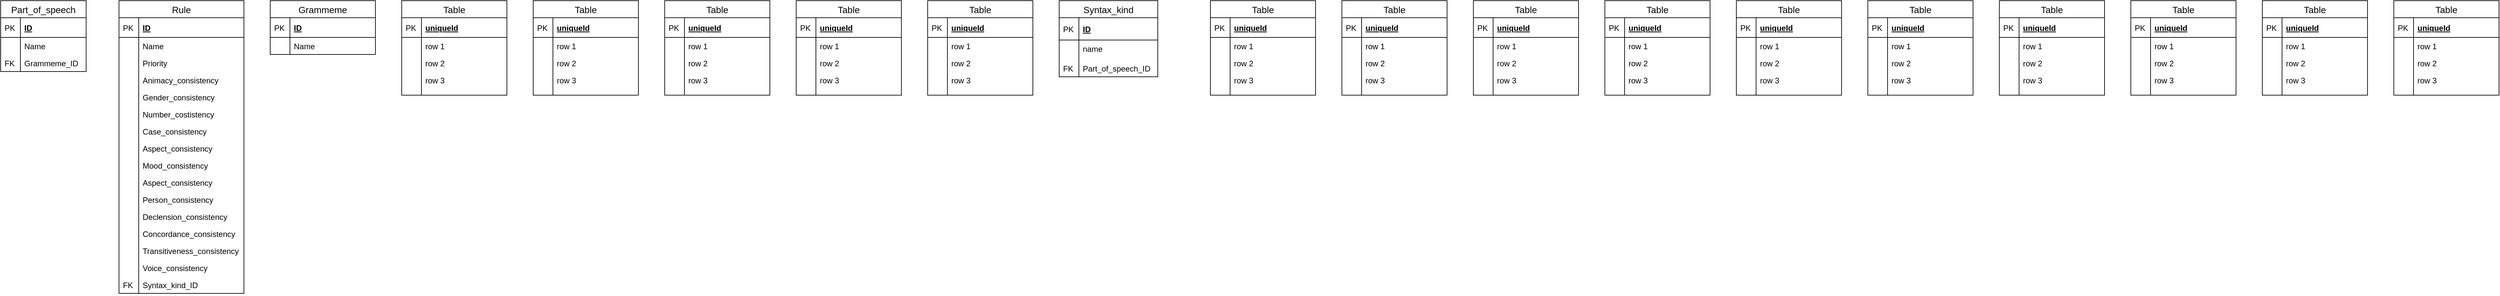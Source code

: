 <mxfile version="12.9.10" type="github">
  <diagram id="BnkZtjVl6QTcvCiMU76Q" name="Page-1">
    <mxGraphModel dx="3120" dy="437" grid="1" gridSize="10" guides="1" tooltips="1" connect="1" arrows="1" fold="1" page="1" pageScale="1" pageWidth="1169" pageHeight="827" math="0" shadow="0">
      <root>
        <mxCell id="0" />
        <mxCell id="1" parent="0" />
        <mxCell id="aBFImQ6IPfN_vnb92yRC-188" value="Table" style="swimlane;fontStyle=0;childLayout=stackLayout;horizontal=1;startSize=26;horizontalStack=0;resizeParent=1;resizeParentMax=0;resizeLast=0;collapsible=1;marginBottom=0;align=center;fontSize=14;" parent="1" vertex="1">
          <mxGeometry x="240" y="20" width="160" height="144" as="geometry" />
        </mxCell>
        <mxCell id="aBFImQ6IPfN_vnb92yRC-189" value="uniqueId" style="shape=partialRectangle;top=0;left=0;right=0;bottom=1;align=left;verticalAlign=middle;fillColor=none;spacingLeft=34;spacingRight=4;overflow=hidden;rotatable=0;points=[[0,0.5],[1,0.5]];portConstraint=eastwest;dropTarget=0;fontStyle=5;fontSize=12;" parent="aBFImQ6IPfN_vnb92yRC-188" vertex="1">
          <mxGeometry y="26" width="160" height="30" as="geometry" />
        </mxCell>
        <mxCell id="aBFImQ6IPfN_vnb92yRC-190" value="PK" style="shape=partialRectangle;top=0;left=0;bottom=0;fillColor=none;align=left;verticalAlign=middle;spacingLeft=4;spacingRight=4;overflow=hidden;rotatable=0;points=[];portConstraint=eastwest;part=1;fontSize=12;" parent="aBFImQ6IPfN_vnb92yRC-189" vertex="1" connectable="0">
          <mxGeometry width="30" height="30" as="geometry" />
        </mxCell>
        <mxCell id="aBFImQ6IPfN_vnb92yRC-191" value="row 1" style="shape=partialRectangle;top=0;left=0;right=0;bottom=0;align=left;verticalAlign=top;fillColor=none;spacingLeft=34;spacingRight=4;overflow=hidden;rotatable=0;points=[[0,0.5],[1,0.5]];portConstraint=eastwest;dropTarget=0;fontSize=12;" parent="aBFImQ6IPfN_vnb92yRC-188" vertex="1">
          <mxGeometry y="56" width="160" height="26" as="geometry" />
        </mxCell>
        <mxCell id="aBFImQ6IPfN_vnb92yRC-192" value="" style="shape=partialRectangle;top=0;left=0;bottom=0;fillColor=none;align=left;verticalAlign=top;spacingLeft=4;spacingRight=4;overflow=hidden;rotatable=0;points=[];portConstraint=eastwest;part=1;fontSize=12;" parent="aBFImQ6IPfN_vnb92yRC-191" vertex="1" connectable="0">
          <mxGeometry width="30" height="26" as="geometry" />
        </mxCell>
        <mxCell id="aBFImQ6IPfN_vnb92yRC-193" value="row 2" style="shape=partialRectangle;top=0;left=0;right=0;bottom=0;align=left;verticalAlign=top;fillColor=none;spacingLeft=34;spacingRight=4;overflow=hidden;rotatable=0;points=[[0,0.5],[1,0.5]];portConstraint=eastwest;dropTarget=0;fontSize=12;" parent="aBFImQ6IPfN_vnb92yRC-188" vertex="1">
          <mxGeometry y="82" width="160" height="26" as="geometry" />
        </mxCell>
        <mxCell id="aBFImQ6IPfN_vnb92yRC-194" value="" style="shape=partialRectangle;top=0;left=0;bottom=0;fillColor=none;align=left;verticalAlign=top;spacingLeft=4;spacingRight=4;overflow=hidden;rotatable=0;points=[];portConstraint=eastwest;part=1;fontSize=12;" parent="aBFImQ6IPfN_vnb92yRC-193" vertex="1" connectable="0">
          <mxGeometry width="30" height="26" as="geometry" />
        </mxCell>
        <mxCell id="aBFImQ6IPfN_vnb92yRC-195" value="row 3" style="shape=partialRectangle;top=0;left=0;right=0;bottom=0;align=left;verticalAlign=top;fillColor=none;spacingLeft=34;spacingRight=4;overflow=hidden;rotatable=0;points=[[0,0.5],[1,0.5]];portConstraint=eastwest;dropTarget=0;fontSize=12;" parent="aBFImQ6IPfN_vnb92yRC-188" vertex="1">
          <mxGeometry y="108" width="160" height="26" as="geometry" />
        </mxCell>
        <mxCell id="aBFImQ6IPfN_vnb92yRC-196" value="" style="shape=partialRectangle;top=0;left=0;bottom=0;fillColor=none;align=left;verticalAlign=top;spacingLeft=4;spacingRight=4;overflow=hidden;rotatable=0;points=[];portConstraint=eastwest;part=1;fontSize=12;" parent="aBFImQ6IPfN_vnb92yRC-195" vertex="1" connectable="0">
          <mxGeometry width="30" height="26" as="geometry" />
        </mxCell>
        <mxCell id="aBFImQ6IPfN_vnb92yRC-197" value="" style="shape=partialRectangle;top=0;left=0;right=0;bottom=0;align=left;verticalAlign=top;fillColor=none;spacingLeft=34;spacingRight=4;overflow=hidden;rotatable=0;points=[[0,0.5],[1,0.5]];portConstraint=eastwest;dropTarget=0;fontSize=12;" parent="aBFImQ6IPfN_vnb92yRC-188" vertex="1">
          <mxGeometry y="134" width="160" height="10" as="geometry" />
        </mxCell>
        <mxCell id="aBFImQ6IPfN_vnb92yRC-198" value="" style="shape=partialRectangle;top=0;left=0;bottom=0;fillColor=none;align=left;verticalAlign=top;spacingLeft=4;spacingRight=4;overflow=hidden;rotatable=0;points=[];portConstraint=eastwest;part=1;fontSize=12;" parent="aBFImQ6IPfN_vnb92yRC-197" vertex="1" connectable="0">
          <mxGeometry width="30" height="10" as="geometry" />
        </mxCell>
        <mxCell id="aBFImQ6IPfN_vnb92yRC-177" value="Table" style="swimlane;fontStyle=0;childLayout=stackLayout;horizontal=1;startSize=26;horizontalStack=0;resizeParent=1;resizeParentMax=0;resizeLast=0;collapsible=1;marginBottom=0;align=center;fontSize=14;" parent="1" vertex="1">
          <mxGeometry x="440" y="20" width="160" height="144" as="geometry" />
        </mxCell>
        <mxCell id="aBFImQ6IPfN_vnb92yRC-178" value="uniqueId" style="shape=partialRectangle;top=0;left=0;right=0;bottom=1;align=left;verticalAlign=middle;fillColor=none;spacingLeft=34;spacingRight=4;overflow=hidden;rotatable=0;points=[[0,0.5],[1,0.5]];portConstraint=eastwest;dropTarget=0;fontStyle=5;fontSize=12;" parent="aBFImQ6IPfN_vnb92yRC-177" vertex="1">
          <mxGeometry y="26" width="160" height="30" as="geometry" />
        </mxCell>
        <mxCell id="aBFImQ6IPfN_vnb92yRC-179" value="PK" style="shape=partialRectangle;top=0;left=0;bottom=0;fillColor=none;align=left;verticalAlign=middle;spacingLeft=4;spacingRight=4;overflow=hidden;rotatable=0;points=[];portConstraint=eastwest;part=1;fontSize=12;" parent="aBFImQ6IPfN_vnb92yRC-178" vertex="1" connectable="0">
          <mxGeometry width="30" height="30" as="geometry" />
        </mxCell>
        <mxCell id="aBFImQ6IPfN_vnb92yRC-180" value="row 1" style="shape=partialRectangle;top=0;left=0;right=0;bottom=0;align=left;verticalAlign=top;fillColor=none;spacingLeft=34;spacingRight=4;overflow=hidden;rotatable=0;points=[[0,0.5],[1,0.5]];portConstraint=eastwest;dropTarget=0;fontSize=12;" parent="aBFImQ6IPfN_vnb92yRC-177" vertex="1">
          <mxGeometry y="56" width="160" height="26" as="geometry" />
        </mxCell>
        <mxCell id="aBFImQ6IPfN_vnb92yRC-181" value="" style="shape=partialRectangle;top=0;left=0;bottom=0;fillColor=none;align=left;verticalAlign=top;spacingLeft=4;spacingRight=4;overflow=hidden;rotatable=0;points=[];portConstraint=eastwest;part=1;fontSize=12;" parent="aBFImQ6IPfN_vnb92yRC-180" vertex="1" connectable="0">
          <mxGeometry width="30" height="26" as="geometry" />
        </mxCell>
        <mxCell id="aBFImQ6IPfN_vnb92yRC-182" value="row 2" style="shape=partialRectangle;top=0;left=0;right=0;bottom=0;align=left;verticalAlign=top;fillColor=none;spacingLeft=34;spacingRight=4;overflow=hidden;rotatable=0;points=[[0,0.5],[1,0.5]];portConstraint=eastwest;dropTarget=0;fontSize=12;" parent="aBFImQ6IPfN_vnb92yRC-177" vertex="1">
          <mxGeometry y="82" width="160" height="26" as="geometry" />
        </mxCell>
        <mxCell id="aBFImQ6IPfN_vnb92yRC-183" value="" style="shape=partialRectangle;top=0;left=0;bottom=0;fillColor=none;align=left;verticalAlign=top;spacingLeft=4;spacingRight=4;overflow=hidden;rotatable=0;points=[];portConstraint=eastwest;part=1;fontSize=12;" parent="aBFImQ6IPfN_vnb92yRC-182" vertex="1" connectable="0">
          <mxGeometry width="30" height="26" as="geometry" />
        </mxCell>
        <mxCell id="aBFImQ6IPfN_vnb92yRC-184" value="row 3" style="shape=partialRectangle;top=0;left=0;right=0;bottom=0;align=left;verticalAlign=top;fillColor=none;spacingLeft=34;spacingRight=4;overflow=hidden;rotatable=0;points=[[0,0.5],[1,0.5]];portConstraint=eastwest;dropTarget=0;fontSize=12;" parent="aBFImQ6IPfN_vnb92yRC-177" vertex="1">
          <mxGeometry y="108" width="160" height="26" as="geometry" />
        </mxCell>
        <mxCell id="aBFImQ6IPfN_vnb92yRC-185" value="" style="shape=partialRectangle;top=0;left=0;bottom=0;fillColor=none;align=left;verticalAlign=top;spacingLeft=4;spacingRight=4;overflow=hidden;rotatable=0;points=[];portConstraint=eastwest;part=1;fontSize=12;" parent="aBFImQ6IPfN_vnb92yRC-184" vertex="1" connectable="0">
          <mxGeometry width="30" height="26" as="geometry" />
        </mxCell>
        <mxCell id="aBFImQ6IPfN_vnb92yRC-186" value="" style="shape=partialRectangle;top=0;left=0;right=0;bottom=0;align=left;verticalAlign=top;fillColor=none;spacingLeft=34;spacingRight=4;overflow=hidden;rotatable=0;points=[[0,0.5],[1,0.5]];portConstraint=eastwest;dropTarget=0;fontSize=12;" parent="aBFImQ6IPfN_vnb92yRC-177" vertex="1">
          <mxGeometry y="134" width="160" height="10" as="geometry" />
        </mxCell>
        <mxCell id="aBFImQ6IPfN_vnb92yRC-187" value="" style="shape=partialRectangle;top=0;left=0;bottom=0;fillColor=none;align=left;verticalAlign=top;spacingLeft=4;spacingRight=4;overflow=hidden;rotatable=0;points=[];portConstraint=eastwest;part=1;fontSize=12;" parent="aBFImQ6IPfN_vnb92yRC-186" vertex="1" connectable="0">
          <mxGeometry width="30" height="10" as="geometry" />
        </mxCell>
        <mxCell id="aBFImQ6IPfN_vnb92yRC-199" value="Syntax_kind" style="swimlane;fontStyle=0;childLayout=stackLayout;horizontal=1;startSize=26;horizontalStack=0;resizeParent=1;resizeParentMax=0;resizeLast=0;collapsible=1;marginBottom=0;align=center;fontSize=14;" parent="1" vertex="1">
          <mxGeometry x="10" y="20" width="150" height="116" as="geometry" />
        </mxCell>
        <mxCell id="aBFImQ6IPfN_vnb92yRC-200" value="ID" style="shape=partialRectangle;top=0;left=0;right=0;bottom=1;align=left;verticalAlign=middle;fillColor=none;spacingLeft=34;spacingRight=4;overflow=hidden;rotatable=0;points=[[0,0.5],[1,0.5]];portConstraint=eastwest;dropTarget=0;fontStyle=5;fontSize=12;" parent="aBFImQ6IPfN_vnb92yRC-199" vertex="1">
          <mxGeometry y="26" width="150" height="34" as="geometry" />
        </mxCell>
        <mxCell id="aBFImQ6IPfN_vnb92yRC-201" value="PK" style="shape=partialRectangle;top=0;left=0;bottom=0;fillColor=none;align=left;verticalAlign=middle;spacingLeft=4;spacingRight=4;overflow=hidden;rotatable=0;points=[];portConstraint=eastwest;part=1;fontSize=12;" parent="aBFImQ6IPfN_vnb92yRC-200" vertex="1" connectable="0">
          <mxGeometry width="30" height="34" as="geometry" />
        </mxCell>
        <mxCell id="aBFImQ6IPfN_vnb92yRC-202" value="name" style="shape=partialRectangle;top=0;left=0;right=0;bottom=0;align=left;verticalAlign=top;fillColor=none;spacingLeft=34;spacingRight=4;overflow=hidden;rotatable=0;points=[[0,0.5],[1,0.5]];portConstraint=eastwest;dropTarget=0;fontSize=12;" parent="aBFImQ6IPfN_vnb92yRC-199" vertex="1">
          <mxGeometry y="60" width="150" height="30" as="geometry" />
        </mxCell>
        <mxCell id="aBFImQ6IPfN_vnb92yRC-203" value="" style="shape=partialRectangle;top=0;left=0;bottom=0;fillColor=none;align=left;verticalAlign=top;spacingLeft=4;spacingRight=4;overflow=hidden;rotatable=0;points=[];portConstraint=eastwest;part=1;fontSize=12;" parent="aBFImQ6IPfN_vnb92yRC-202" vertex="1" connectable="0">
          <mxGeometry width="30" height="30" as="geometry" />
        </mxCell>
        <mxCell id="aBFImQ6IPfN_vnb92yRC-204" value="Part_of_speech_ID" style="shape=partialRectangle;top=0;left=0;right=0;bottom=0;align=left;verticalAlign=top;fillColor=none;spacingLeft=34;spacingRight=4;overflow=hidden;rotatable=0;points=[[0,0.5],[1,0.5]];portConstraint=eastwest;dropTarget=0;fontSize=12;" parent="aBFImQ6IPfN_vnb92yRC-199" vertex="1">
          <mxGeometry y="90" width="150" height="26" as="geometry" />
        </mxCell>
        <mxCell id="aBFImQ6IPfN_vnb92yRC-205" value="FK" style="shape=partialRectangle;top=0;left=0;bottom=0;fillColor=none;align=left;verticalAlign=top;spacingLeft=4;spacingRight=4;overflow=hidden;rotatable=0;points=[];portConstraint=eastwest;part=1;fontSize=12;" parent="aBFImQ6IPfN_vnb92yRC-204" vertex="1" connectable="0">
          <mxGeometry width="30" height="26" as="geometry" />
        </mxCell>
        <mxCell id="aBFImQ6IPfN_vnb92yRC-166" value="Table" style="swimlane;fontStyle=0;childLayout=stackLayout;horizontal=1;startSize=26;horizontalStack=0;resizeParent=1;resizeParentMax=0;resizeLast=0;collapsible=1;marginBottom=0;align=center;fontSize=14;" parent="1" vertex="1">
          <mxGeometry x="640" y="20" width="160" height="144" as="geometry" />
        </mxCell>
        <mxCell id="aBFImQ6IPfN_vnb92yRC-167" value="uniqueId" style="shape=partialRectangle;top=0;left=0;right=0;bottom=1;align=left;verticalAlign=middle;fillColor=none;spacingLeft=34;spacingRight=4;overflow=hidden;rotatable=0;points=[[0,0.5],[1,0.5]];portConstraint=eastwest;dropTarget=0;fontStyle=5;fontSize=12;" parent="aBFImQ6IPfN_vnb92yRC-166" vertex="1">
          <mxGeometry y="26" width="160" height="30" as="geometry" />
        </mxCell>
        <mxCell id="aBFImQ6IPfN_vnb92yRC-168" value="PK" style="shape=partialRectangle;top=0;left=0;bottom=0;fillColor=none;align=left;verticalAlign=middle;spacingLeft=4;spacingRight=4;overflow=hidden;rotatable=0;points=[];portConstraint=eastwest;part=1;fontSize=12;" parent="aBFImQ6IPfN_vnb92yRC-167" vertex="1" connectable="0">
          <mxGeometry width="30" height="30" as="geometry" />
        </mxCell>
        <mxCell id="aBFImQ6IPfN_vnb92yRC-169" value="row 1" style="shape=partialRectangle;top=0;left=0;right=0;bottom=0;align=left;verticalAlign=top;fillColor=none;spacingLeft=34;spacingRight=4;overflow=hidden;rotatable=0;points=[[0,0.5],[1,0.5]];portConstraint=eastwest;dropTarget=0;fontSize=12;" parent="aBFImQ6IPfN_vnb92yRC-166" vertex="1">
          <mxGeometry y="56" width="160" height="26" as="geometry" />
        </mxCell>
        <mxCell id="aBFImQ6IPfN_vnb92yRC-170" value="" style="shape=partialRectangle;top=0;left=0;bottom=0;fillColor=none;align=left;verticalAlign=top;spacingLeft=4;spacingRight=4;overflow=hidden;rotatable=0;points=[];portConstraint=eastwest;part=1;fontSize=12;" parent="aBFImQ6IPfN_vnb92yRC-169" vertex="1" connectable="0">
          <mxGeometry width="30" height="26" as="geometry" />
        </mxCell>
        <mxCell id="aBFImQ6IPfN_vnb92yRC-171" value="row 2" style="shape=partialRectangle;top=0;left=0;right=0;bottom=0;align=left;verticalAlign=top;fillColor=none;spacingLeft=34;spacingRight=4;overflow=hidden;rotatable=0;points=[[0,0.5],[1,0.5]];portConstraint=eastwest;dropTarget=0;fontSize=12;" parent="aBFImQ6IPfN_vnb92yRC-166" vertex="1">
          <mxGeometry y="82" width="160" height="26" as="geometry" />
        </mxCell>
        <mxCell id="aBFImQ6IPfN_vnb92yRC-172" value="" style="shape=partialRectangle;top=0;left=0;bottom=0;fillColor=none;align=left;verticalAlign=top;spacingLeft=4;spacingRight=4;overflow=hidden;rotatable=0;points=[];portConstraint=eastwest;part=1;fontSize=12;" parent="aBFImQ6IPfN_vnb92yRC-171" vertex="1" connectable="0">
          <mxGeometry width="30" height="26" as="geometry" />
        </mxCell>
        <mxCell id="aBFImQ6IPfN_vnb92yRC-173" value="row 3" style="shape=partialRectangle;top=0;left=0;right=0;bottom=0;align=left;verticalAlign=top;fillColor=none;spacingLeft=34;spacingRight=4;overflow=hidden;rotatable=0;points=[[0,0.5],[1,0.5]];portConstraint=eastwest;dropTarget=0;fontSize=12;" parent="aBFImQ6IPfN_vnb92yRC-166" vertex="1">
          <mxGeometry y="108" width="160" height="26" as="geometry" />
        </mxCell>
        <mxCell id="aBFImQ6IPfN_vnb92yRC-174" value="" style="shape=partialRectangle;top=0;left=0;bottom=0;fillColor=none;align=left;verticalAlign=top;spacingLeft=4;spacingRight=4;overflow=hidden;rotatable=0;points=[];portConstraint=eastwest;part=1;fontSize=12;" parent="aBFImQ6IPfN_vnb92yRC-173" vertex="1" connectable="0">
          <mxGeometry width="30" height="26" as="geometry" />
        </mxCell>
        <mxCell id="aBFImQ6IPfN_vnb92yRC-175" value="" style="shape=partialRectangle;top=0;left=0;right=0;bottom=0;align=left;verticalAlign=top;fillColor=none;spacingLeft=34;spacingRight=4;overflow=hidden;rotatable=0;points=[[0,0.5],[1,0.5]];portConstraint=eastwest;dropTarget=0;fontSize=12;" parent="aBFImQ6IPfN_vnb92yRC-166" vertex="1">
          <mxGeometry y="134" width="160" height="10" as="geometry" />
        </mxCell>
        <mxCell id="aBFImQ6IPfN_vnb92yRC-176" value="" style="shape=partialRectangle;top=0;left=0;bottom=0;fillColor=none;align=left;verticalAlign=top;spacingLeft=4;spacingRight=4;overflow=hidden;rotatable=0;points=[];portConstraint=eastwest;part=1;fontSize=12;" parent="aBFImQ6IPfN_vnb92yRC-175" vertex="1" connectable="0">
          <mxGeometry width="30" height="10" as="geometry" />
        </mxCell>
        <mxCell id="aBFImQ6IPfN_vnb92yRC-155" value="Table" style="swimlane;fontStyle=0;childLayout=stackLayout;horizontal=1;startSize=26;horizontalStack=0;resizeParent=1;resizeParentMax=0;resizeLast=0;collapsible=1;marginBottom=0;align=center;fontSize=14;" parent="1" vertex="1">
          <mxGeometry x="840" y="20" width="160" height="144" as="geometry" />
        </mxCell>
        <mxCell id="aBFImQ6IPfN_vnb92yRC-156" value="uniqueId" style="shape=partialRectangle;top=0;left=0;right=0;bottom=1;align=left;verticalAlign=middle;fillColor=none;spacingLeft=34;spacingRight=4;overflow=hidden;rotatable=0;points=[[0,0.5],[1,0.5]];portConstraint=eastwest;dropTarget=0;fontStyle=5;fontSize=12;" parent="aBFImQ6IPfN_vnb92yRC-155" vertex="1">
          <mxGeometry y="26" width="160" height="30" as="geometry" />
        </mxCell>
        <mxCell id="aBFImQ6IPfN_vnb92yRC-157" value="PK" style="shape=partialRectangle;top=0;left=0;bottom=0;fillColor=none;align=left;verticalAlign=middle;spacingLeft=4;spacingRight=4;overflow=hidden;rotatable=0;points=[];portConstraint=eastwest;part=1;fontSize=12;" parent="aBFImQ6IPfN_vnb92yRC-156" vertex="1" connectable="0">
          <mxGeometry width="30" height="30" as="geometry" />
        </mxCell>
        <mxCell id="aBFImQ6IPfN_vnb92yRC-158" value="row 1" style="shape=partialRectangle;top=0;left=0;right=0;bottom=0;align=left;verticalAlign=top;fillColor=none;spacingLeft=34;spacingRight=4;overflow=hidden;rotatable=0;points=[[0,0.5],[1,0.5]];portConstraint=eastwest;dropTarget=0;fontSize=12;" parent="aBFImQ6IPfN_vnb92yRC-155" vertex="1">
          <mxGeometry y="56" width="160" height="26" as="geometry" />
        </mxCell>
        <mxCell id="aBFImQ6IPfN_vnb92yRC-159" value="" style="shape=partialRectangle;top=0;left=0;bottom=0;fillColor=none;align=left;verticalAlign=top;spacingLeft=4;spacingRight=4;overflow=hidden;rotatable=0;points=[];portConstraint=eastwest;part=1;fontSize=12;" parent="aBFImQ6IPfN_vnb92yRC-158" vertex="1" connectable="0">
          <mxGeometry width="30" height="26" as="geometry" />
        </mxCell>
        <mxCell id="aBFImQ6IPfN_vnb92yRC-160" value="row 2" style="shape=partialRectangle;top=0;left=0;right=0;bottom=0;align=left;verticalAlign=top;fillColor=none;spacingLeft=34;spacingRight=4;overflow=hidden;rotatable=0;points=[[0,0.5],[1,0.5]];portConstraint=eastwest;dropTarget=0;fontSize=12;" parent="aBFImQ6IPfN_vnb92yRC-155" vertex="1">
          <mxGeometry y="82" width="160" height="26" as="geometry" />
        </mxCell>
        <mxCell id="aBFImQ6IPfN_vnb92yRC-161" value="" style="shape=partialRectangle;top=0;left=0;bottom=0;fillColor=none;align=left;verticalAlign=top;spacingLeft=4;spacingRight=4;overflow=hidden;rotatable=0;points=[];portConstraint=eastwest;part=1;fontSize=12;" parent="aBFImQ6IPfN_vnb92yRC-160" vertex="1" connectable="0">
          <mxGeometry width="30" height="26" as="geometry" />
        </mxCell>
        <mxCell id="aBFImQ6IPfN_vnb92yRC-162" value="row 3" style="shape=partialRectangle;top=0;left=0;right=0;bottom=0;align=left;verticalAlign=top;fillColor=none;spacingLeft=34;spacingRight=4;overflow=hidden;rotatable=0;points=[[0,0.5],[1,0.5]];portConstraint=eastwest;dropTarget=0;fontSize=12;" parent="aBFImQ6IPfN_vnb92yRC-155" vertex="1">
          <mxGeometry y="108" width="160" height="26" as="geometry" />
        </mxCell>
        <mxCell id="aBFImQ6IPfN_vnb92yRC-163" value="" style="shape=partialRectangle;top=0;left=0;bottom=0;fillColor=none;align=left;verticalAlign=top;spacingLeft=4;spacingRight=4;overflow=hidden;rotatable=0;points=[];portConstraint=eastwest;part=1;fontSize=12;" parent="aBFImQ6IPfN_vnb92yRC-162" vertex="1" connectable="0">
          <mxGeometry width="30" height="26" as="geometry" />
        </mxCell>
        <mxCell id="aBFImQ6IPfN_vnb92yRC-164" value="" style="shape=partialRectangle;top=0;left=0;right=0;bottom=0;align=left;verticalAlign=top;fillColor=none;spacingLeft=34;spacingRight=4;overflow=hidden;rotatable=0;points=[[0,0.5],[1,0.5]];portConstraint=eastwest;dropTarget=0;fontSize=12;" parent="aBFImQ6IPfN_vnb92yRC-155" vertex="1">
          <mxGeometry y="134" width="160" height="10" as="geometry" />
        </mxCell>
        <mxCell id="aBFImQ6IPfN_vnb92yRC-165" value="" style="shape=partialRectangle;top=0;left=0;bottom=0;fillColor=none;align=left;verticalAlign=top;spacingLeft=4;spacingRight=4;overflow=hidden;rotatable=0;points=[];portConstraint=eastwest;part=1;fontSize=12;" parent="aBFImQ6IPfN_vnb92yRC-164" vertex="1" connectable="0">
          <mxGeometry width="30" height="10" as="geometry" />
        </mxCell>
        <mxCell id="aBFImQ6IPfN_vnb92yRC-144" value="Table" style="swimlane;fontStyle=0;childLayout=stackLayout;horizontal=1;startSize=26;horizontalStack=0;resizeParent=1;resizeParentMax=0;resizeLast=0;collapsible=1;marginBottom=0;align=center;fontSize=14;" parent="1" vertex="1">
          <mxGeometry x="1040" y="20" width="160" height="144" as="geometry" />
        </mxCell>
        <mxCell id="aBFImQ6IPfN_vnb92yRC-145" value="uniqueId" style="shape=partialRectangle;top=0;left=0;right=0;bottom=1;align=left;verticalAlign=middle;fillColor=none;spacingLeft=34;spacingRight=4;overflow=hidden;rotatable=0;points=[[0,0.5],[1,0.5]];portConstraint=eastwest;dropTarget=0;fontStyle=5;fontSize=12;" parent="aBFImQ6IPfN_vnb92yRC-144" vertex="1">
          <mxGeometry y="26" width="160" height="30" as="geometry" />
        </mxCell>
        <mxCell id="aBFImQ6IPfN_vnb92yRC-146" value="PK" style="shape=partialRectangle;top=0;left=0;bottom=0;fillColor=none;align=left;verticalAlign=middle;spacingLeft=4;spacingRight=4;overflow=hidden;rotatable=0;points=[];portConstraint=eastwest;part=1;fontSize=12;" parent="aBFImQ6IPfN_vnb92yRC-145" vertex="1" connectable="0">
          <mxGeometry width="30" height="30" as="geometry" />
        </mxCell>
        <mxCell id="aBFImQ6IPfN_vnb92yRC-147" value="row 1" style="shape=partialRectangle;top=0;left=0;right=0;bottom=0;align=left;verticalAlign=top;fillColor=none;spacingLeft=34;spacingRight=4;overflow=hidden;rotatable=0;points=[[0,0.5],[1,0.5]];portConstraint=eastwest;dropTarget=0;fontSize=12;" parent="aBFImQ6IPfN_vnb92yRC-144" vertex="1">
          <mxGeometry y="56" width="160" height="26" as="geometry" />
        </mxCell>
        <mxCell id="aBFImQ6IPfN_vnb92yRC-148" value="" style="shape=partialRectangle;top=0;left=0;bottom=0;fillColor=none;align=left;verticalAlign=top;spacingLeft=4;spacingRight=4;overflow=hidden;rotatable=0;points=[];portConstraint=eastwest;part=1;fontSize=12;" parent="aBFImQ6IPfN_vnb92yRC-147" vertex="1" connectable="0">
          <mxGeometry width="30" height="26" as="geometry" />
        </mxCell>
        <mxCell id="aBFImQ6IPfN_vnb92yRC-149" value="row 2" style="shape=partialRectangle;top=0;left=0;right=0;bottom=0;align=left;verticalAlign=top;fillColor=none;spacingLeft=34;spacingRight=4;overflow=hidden;rotatable=0;points=[[0,0.5],[1,0.5]];portConstraint=eastwest;dropTarget=0;fontSize=12;" parent="aBFImQ6IPfN_vnb92yRC-144" vertex="1">
          <mxGeometry y="82" width="160" height="26" as="geometry" />
        </mxCell>
        <mxCell id="aBFImQ6IPfN_vnb92yRC-150" value="" style="shape=partialRectangle;top=0;left=0;bottom=0;fillColor=none;align=left;verticalAlign=top;spacingLeft=4;spacingRight=4;overflow=hidden;rotatable=0;points=[];portConstraint=eastwest;part=1;fontSize=12;" parent="aBFImQ6IPfN_vnb92yRC-149" vertex="1" connectable="0">
          <mxGeometry width="30" height="26" as="geometry" />
        </mxCell>
        <mxCell id="aBFImQ6IPfN_vnb92yRC-151" value="row 3" style="shape=partialRectangle;top=0;left=0;right=0;bottom=0;align=left;verticalAlign=top;fillColor=none;spacingLeft=34;spacingRight=4;overflow=hidden;rotatable=0;points=[[0,0.5],[1,0.5]];portConstraint=eastwest;dropTarget=0;fontSize=12;" parent="aBFImQ6IPfN_vnb92yRC-144" vertex="1">
          <mxGeometry y="108" width="160" height="26" as="geometry" />
        </mxCell>
        <mxCell id="aBFImQ6IPfN_vnb92yRC-152" value="" style="shape=partialRectangle;top=0;left=0;bottom=0;fillColor=none;align=left;verticalAlign=top;spacingLeft=4;spacingRight=4;overflow=hidden;rotatable=0;points=[];portConstraint=eastwest;part=1;fontSize=12;" parent="aBFImQ6IPfN_vnb92yRC-151" vertex="1" connectable="0">
          <mxGeometry width="30" height="26" as="geometry" />
        </mxCell>
        <mxCell id="aBFImQ6IPfN_vnb92yRC-153" value="" style="shape=partialRectangle;top=0;left=0;right=0;bottom=0;align=left;verticalAlign=top;fillColor=none;spacingLeft=34;spacingRight=4;overflow=hidden;rotatable=0;points=[[0,0.5],[1,0.5]];portConstraint=eastwest;dropTarget=0;fontSize=12;" parent="aBFImQ6IPfN_vnb92yRC-144" vertex="1">
          <mxGeometry y="134" width="160" height="10" as="geometry" />
        </mxCell>
        <mxCell id="aBFImQ6IPfN_vnb92yRC-154" value="" style="shape=partialRectangle;top=0;left=0;bottom=0;fillColor=none;align=left;verticalAlign=top;spacingLeft=4;spacingRight=4;overflow=hidden;rotatable=0;points=[];portConstraint=eastwest;part=1;fontSize=12;" parent="aBFImQ6IPfN_vnb92yRC-153" vertex="1" connectable="0">
          <mxGeometry width="30" height="10" as="geometry" />
        </mxCell>
        <mxCell id="aBFImQ6IPfN_vnb92yRC-133" value="Table" style="swimlane;fontStyle=0;childLayout=stackLayout;horizontal=1;startSize=26;horizontalStack=0;resizeParent=1;resizeParentMax=0;resizeLast=0;collapsible=1;marginBottom=0;align=center;fontSize=14;" parent="1" vertex="1">
          <mxGeometry x="1240" y="20" width="160" height="144" as="geometry" />
        </mxCell>
        <mxCell id="aBFImQ6IPfN_vnb92yRC-134" value="uniqueId" style="shape=partialRectangle;top=0;left=0;right=0;bottom=1;align=left;verticalAlign=middle;fillColor=none;spacingLeft=34;spacingRight=4;overflow=hidden;rotatable=0;points=[[0,0.5],[1,0.5]];portConstraint=eastwest;dropTarget=0;fontStyle=5;fontSize=12;" parent="aBFImQ6IPfN_vnb92yRC-133" vertex="1">
          <mxGeometry y="26" width="160" height="30" as="geometry" />
        </mxCell>
        <mxCell id="aBFImQ6IPfN_vnb92yRC-135" value="PK" style="shape=partialRectangle;top=0;left=0;bottom=0;fillColor=none;align=left;verticalAlign=middle;spacingLeft=4;spacingRight=4;overflow=hidden;rotatable=0;points=[];portConstraint=eastwest;part=1;fontSize=12;" parent="aBFImQ6IPfN_vnb92yRC-134" vertex="1" connectable="0">
          <mxGeometry width="30" height="30" as="geometry" />
        </mxCell>
        <mxCell id="aBFImQ6IPfN_vnb92yRC-136" value="row 1" style="shape=partialRectangle;top=0;left=0;right=0;bottom=0;align=left;verticalAlign=top;fillColor=none;spacingLeft=34;spacingRight=4;overflow=hidden;rotatable=0;points=[[0,0.5],[1,0.5]];portConstraint=eastwest;dropTarget=0;fontSize=12;" parent="aBFImQ6IPfN_vnb92yRC-133" vertex="1">
          <mxGeometry y="56" width="160" height="26" as="geometry" />
        </mxCell>
        <mxCell id="aBFImQ6IPfN_vnb92yRC-137" value="" style="shape=partialRectangle;top=0;left=0;bottom=0;fillColor=none;align=left;verticalAlign=top;spacingLeft=4;spacingRight=4;overflow=hidden;rotatable=0;points=[];portConstraint=eastwest;part=1;fontSize=12;" parent="aBFImQ6IPfN_vnb92yRC-136" vertex="1" connectable="0">
          <mxGeometry width="30" height="26" as="geometry" />
        </mxCell>
        <mxCell id="aBFImQ6IPfN_vnb92yRC-138" value="row 2" style="shape=partialRectangle;top=0;left=0;right=0;bottom=0;align=left;verticalAlign=top;fillColor=none;spacingLeft=34;spacingRight=4;overflow=hidden;rotatable=0;points=[[0,0.5],[1,0.5]];portConstraint=eastwest;dropTarget=0;fontSize=12;" parent="aBFImQ6IPfN_vnb92yRC-133" vertex="1">
          <mxGeometry y="82" width="160" height="26" as="geometry" />
        </mxCell>
        <mxCell id="aBFImQ6IPfN_vnb92yRC-139" value="" style="shape=partialRectangle;top=0;left=0;bottom=0;fillColor=none;align=left;verticalAlign=top;spacingLeft=4;spacingRight=4;overflow=hidden;rotatable=0;points=[];portConstraint=eastwest;part=1;fontSize=12;" parent="aBFImQ6IPfN_vnb92yRC-138" vertex="1" connectable="0">
          <mxGeometry width="30" height="26" as="geometry" />
        </mxCell>
        <mxCell id="aBFImQ6IPfN_vnb92yRC-140" value="row 3" style="shape=partialRectangle;top=0;left=0;right=0;bottom=0;align=left;verticalAlign=top;fillColor=none;spacingLeft=34;spacingRight=4;overflow=hidden;rotatable=0;points=[[0,0.5],[1,0.5]];portConstraint=eastwest;dropTarget=0;fontSize=12;" parent="aBFImQ6IPfN_vnb92yRC-133" vertex="1">
          <mxGeometry y="108" width="160" height="26" as="geometry" />
        </mxCell>
        <mxCell id="aBFImQ6IPfN_vnb92yRC-141" value="" style="shape=partialRectangle;top=0;left=0;bottom=0;fillColor=none;align=left;verticalAlign=top;spacingLeft=4;spacingRight=4;overflow=hidden;rotatable=0;points=[];portConstraint=eastwest;part=1;fontSize=12;" parent="aBFImQ6IPfN_vnb92yRC-140" vertex="1" connectable="0">
          <mxGeometry width="30" height="26" as="geometry" />
        </mxCell>
        <mxCell id="aBFImQ6IPfN_vnb92yRC-142" value="" style="shape=partialRectangle;top=0;left=0;right=0;bottom=0;align=left;verticalAlign=top;fillColor=none;spacingLeft=34;spacingRight=4;overflow=hidden;rotatable=0;points=[[0,0.5],[1,0.5]];portConstraint=eastwest;dropTarget=0;fontSize=12;" parent="aBFImQ6IPfN_vnb92yRC-133" vertex="1">
          <mxGeometry y="134" width="160" height="10" as="geometry" />
        </mxCell>
        <mxCell id="aBFImQ6IPfN_vnb92yRC-143" value="" style="shape=partialRectangle;top=0;left=0;bottom=0;fillColor=none;align=left;verticalAlign=top;spacingLeft=4;spacingRight=4;overflow=hidden;rotatable=0;points=[];portConstraint=eastwest;part=1;fontSize=12;" parent="aBFImQ6IPfN_vnb92yRC-142" vertex="1" connectable="0">
          <mxGeometry width="30" height="10" as="geometry" />
        </mxCell>
        <mxCell id="aBFImQ6IPfN_vnb92yRC-122" value="Table" style="swimlane;fontStyle=0;childLayout=stackLayout;horizontal=1;startSize=26;horizontalStack=0;resizeParent=1;resizeParentMax=0;resizeLast=0;collapsible=1;marginBottom=0;align=center;fontSize=14;" parent="1" vertex="1">
          <mxGeometry x="1440" y="20" width="160" height="144" as="geometry" />
        </mxCell>
        <mxCell id="aBFImQ6IPfN_vnb92yRC-123" value="uniqueId" style="shape=partialRectangle;top=0;left=0;right=0;bottom=1;align=left;verticalAlign=middle;fillColor=none;spacingLeft=34;spacingRight=4;overflow=hidden;rotatable=0;points=[[0,0.5],[1,0.5]];portConstraint=eastwest;dropTarget=0;fontStyle=5;fontSize=12;" parent="aBFImQ6IPfN_vnb92yRC-122" vertex="1">
          <mxGeometry y="26" width="160" height="30" as="geometry" />
        </mxCell>
        <mxCell id="aBFImQ6IPfN_vnb92yRC-124" value="PK" style="shape=partialRectangle;top=0;left=0;bottom=0;fillColor=none;align=left;verticalAlign=middle;spacingLeft=4;spacingRight=4;overflow=hidden;rotatable=0;points=[];portConstraint=eastwest;part=1;fontSize=12;" parent="aBFImQ6IPfN_vnb92yRC-123" vertex="1" connectable="0">
          <mxGeometry width="30" height="30" as="geometry" />
        </mxCell>
        <mxCell id="aBFImQ6IPfN_vnb92yRC-125" value="row 1" style="shape=partialRectangle;top=0;left=0;right=0;bottom=0;align=left;verticalAlign=top;fillColor=none;spacingLeft=34;spacingRight=4;overflow=hidden;rotatable=0;points=[[0,0.5],[1,0.5]];portConstraint=eastwest;dropTarget=0;fontSize=12;" parent="aBFImQ6IPfN_vnb92yRC-122" vertex="1">
          <mxGeometry y="56" width="160" height="26" as="geometry" />
        </mxCell>
        <mxCell id="aBFImQ6IPfN_vnb92yRC-126" value="" style="shape=partialRectangle;top=0;left=0;bottom=0;fillColor=none;align=left;verticalAlign=top;spacingLeft=4;spacingRight=4;overflow=hidden;rotatable=0;points=[];portConstraint=eastwest;part=1;fontSize=12;" parent="aBFImQ6IPfN_vnb92yRC-125" vertex="1" connectable="0">
          <mxGeometry width="30" height="26" as="geometry" />
        </mxCell>
        <mxCell id="aBFImQ6IPfN_vnb92yRC-127" value="row 2" style="shape=partialRectangle;top=0;left=0;right=0;bottom=0;align=left;verticalAlign=top;fillColor=none;spacingLeft=34;spacingRight=4;overflow=hidden;rotatable=0;points=[[0,0.5],[1,0.5]];portConstraint=eastwest;dropTarget=0;fontSize=12;" parent="aBFImQ6IPfN_vnb92yRC-122" vertex="1">
          <mxGeometry y="82" width="160" height="26" as="geometry" />
        </mxCell>
        <mxCell id="aBFImQ6IPfN_vnb92yRC-128" value="" style="shape=partialRectangle;top=0;left=0;bottom=0;fillColor=none;align=left;verticalAlign=top;spacingLeft=4;spacingRight=4;overflow=hidden;rotatable=0;points=[];portConstraint=eastwest;part=1;fontSize=12;" parent="aBFImQ6IPfN_vnb92yRC-127" vertex="1" connectable="0">
          <mxGeometry width="30" height="26" as="geometry" />
        </mxCell>
        <mxCell id="aBFImQ6IPfN_vnb92yRC-129" value="row 3" style="shape=partialRectangle;top=0;left=0;right=0;bottom=0;align=left;verticalAlign=top;fillColor=none;spacingLeft=34;spacingRight=4;overflow=hidden;rotatable=0;points=[[0,0.5],[1,0.5]];portConstraint=eastwest;dropTarget=0;fontSize=12;" parent="aBFImQ6IPfN_vnb92yRC-122" vertex="1">
          <mxGeometry y="108" width="160" height="26" as="geometry" />
        </mxCell>
        <mxCell id="aBFImQ6IPfN_vnb92yRC-130" value="" style="shape=partialRectangle;top=0;left=0;bottom=0;fillColor=none;align=left;verticalAlign=top;spacingLeft=4;spacingRight=4;overflow=hidden;rotatable=0;points=[];portConstraint=eastwest;part=1;fontSize=12;" parent="aBFImQ6IPfN_vnb92yRC-129" vertex="1" connectable="0">
          <mxGeometry width="30" height="26" as="geometry" />
        </mxCell>
        <mxCell id="aBFImQ6IPfN_vnb92yRC-131" value="" style="shape=partialRectangle;top=0;left=0;right=0;bottom=0;align=left;verticalAlign=top;fillColor=none;spacingLeft=34;spacingRight=4;overflow=hidden;rotatable=0;points=[[0,0.5],[1,0.5]];portConstraint=eastwest;dropTarget=0;fontSize=12;" parent="aBFImQ6IPfN_vnb92yRC-122" vertex="1">
          <mxGeometry y="134" width="160" height="10" as="geometry" />
        </mxCell>
        <mxCell id="aBFImQ6IPfN_vnb92yRC-132" value="" style="shape=partialRectangle;top=0;left=0;bottom=0;fillColor=none;align=left;verticalAlign=top;spacingLeft=4;spacingRight=4;overflow=hidden;rotatable=0;points=[];portConstraint=eastwest;part=1;fontSize=12;" parent="aBFImQ6IPfN_vnb92yRC-131" vertex="1" connectable="0">
          <mxGeometry width="30" height="10" as="geometry" />
        </mxCell>
        <mxCell id="aBFImQ6IPfN_vnb92yRC-111" value="Table" style="swimlane;fontStyle=0;childLayout=stackLayout;horizontal=1;startSize=26;horizontalStack=0;resizeParent=1;resizeParentMax=0;resizeLast=0;collapsible=1;marginBottom=0;align=center;fontSize=14;" parent="1" vertex="1">
          <mxGeometry x="1640" y="20" width="160" height="144" as="geometry" />
        </mxCell>
        <mxCell id="aBFImQ6IPfN_vnb92yRC-112" value="uniqueId" style="shape=partialRectangle;top=0;left=0;right=0;bottom=1;align=left;verticalAlign=middle;fillColor=none;spacingLeft=34;spacingRight=4;overflow=hidden;rotatable=0;points=[[0,0.5],[1,0.5]];portConstraint=eastwest;dropTarget=0;fontStyle=5;fontSize=12;" parent="aBFImQ6IPfN_vnb92yRC-111" vertex="1">
          <mxGeometry y="26" width="160" height="30" as="geometry" />
        </mxCell>
        <mxCell id="aBFImQ6IPfN_vnb92yRC-113" value="PK" style="shape=partialRectangle;top=0;left=0;bottom=0;fillColor=none;align=left;verticalAlign=middle;spacingLeft=4;spacingRight=4;overflow=hidden;rotatable=0;points=[];portConstraint=eastwest;part=1;fontSize=12;" parent="aBFImQ6IPfN_vnb92yRC-112" vertex="1" connectable="0">
          <mxGeometry width="30" height="30" as="geometry" />
        </mxCell>
        <mxCell id="aBFImQ6IPfN_vnb92yRC-114" value="row 1" style="shape=partialRectangle;top=0;left=0;right=0;bottom=0;align=left;verticalAlign=top;fillColor=none;spacingLeft=34;spacingRight=4;overflow=hidden;rotatable=0;points=[[0,0.5],[1,0.5]];portConstraint=eastwest;dropTarget=0;fontSize=12;" parent="aBFImQ6IPfN_vnb92yRC-111" vertex="1">
          <mxGeometry y="56" width="160" height="26" as="geometry" />
        </mxCell>
        <mxCell id="aBFImQ6IPfN_vnb92yRC-115" value="" style="shape=partialRectangle;top=0;left=0;bottom=0;fillColor=none;align=left;verticalAlign=top;spacingLeft=4;spacingRight=4;overflow=hidden;rotatable=0;points=[];portConstraint=eastwest;part=1;fontSize=12;" parent="aBFImQ6IPfN_vnb92yRC-114" vertex="1" connectable="0">
          <mxGeometry width="30" height="26" as="geometry" />
        </mxCell>
        <mxCell id="aBFImQ6IPfN_vnb92yRC-116" value="row 2" style="shape=partialRectangle;top=0;left=0;right=0;bottom=0;align=left;verticalAlign=top;fillColor=none;spacingLeft=34;spacingRight=4;overflow=hidden;rotatable=0;points=[[0,0.5],[1,0.5]];portConstraint=eastwest;dropTarget=0;fontSize=12;" parent="aBFImQ6IPfN_vnb92yRC-111" vertex="1">
          <mxGeometry y="82" width="160" height="26" as="geometry" />
        </mxCell>
        <mxCell id="aBFImQ6IPfN_vnb92yRC-117" value="" style="shape=partialRectangle;top=0;left=0;bottom=0;fillColor=none;align=left;verticalAlign=top;spacingLeft=4;spacingRight=4;overflow=hidden;rotatable=0;points=[];portConstraint=eastwest;part=1;fontSize=12;" parent="aBFImQ6IPfN_vnb92yRC-116" vertex="1" connectable="0">
          <mxGeometry width="30" height="26" as="geometry" />
        </mxCell>
        <mxCell id="aBFImQ6IPfN_vnb92yRC-118" value="row 3" style="shape=partialRectangle;top=0;left=0;right=0;bottom=0;align=left;verticalAlign=top;fillColor=none;spacingLeft=34;spacingRight=4;overflow=hidden;rotatable=0;points=[[0,0.5],[1,0.5]];portConstraint=eastwest;dropTarget=0;fontSize=12;" parent="aBFImQ6IPfN_vnb92yRC-111" vertex="1">
          <mxGeometry y="108" width="160" height="26" as="geometry" />
        </mxCell>
        <mxCell id="aBFImQ6IPfN_vnb92yRC-119" value="" style="shape=partialRectangle;top=0;left=0;bottom=0;fillColor=none;align=left;verticalAlign=top;spacingLeft=4;spacingRight=4;overflow=hidden;rotatable=0;points=[];portConstraint=eastwest;part=1;fontSize=12;" parent="aBFImQ6IPfN_vnb92yRC-118" vertex="1" connectable="0">
          <mxGeometry width="30" height="26" as="geometry" />
        </mxCell>
        <mxCell id="aBFImQ6IPfN_vnb92yRC-120" value="" style="shape=partialRectangle;top=0;left=0;right=0;bottom=0;align=left;verticalAlign=top;fillColor=none;spacingLeft=34;spacingRight=4;overflow=hidden;rotatable=0;points=[[0,0.5],[1,0.5]];portConstraint=eastwest;dropTarget=0;fontSize=12;" parent="aBFImQ6IPfN_vnb92yRC-111" vertex="1">
          <mxGeometry y="134" width="160" height="10" as="geometry" />
        </mxCell>
        <mxCell id="aBFImQ6IPfN_vnb92yRC-121" value="" style="shape=partialRectangle;top=0;left=0;bottom=0;fillColor=none;align=left;verticalAlign=top;spacingLeft=4;spacingRight=4;overflow=hidden;rotatable=0;points=[];portConstraint=eastwest;part=1;fontSize=12;" parent="aBFImQ6IPfN_vnb92yRC-120" vertex="1" connectable="0">
          <mxGeometry width="30" height="10" as="geometry" />
        </mxCell>
        <mxCell id="aBFImQ6IPfN_vnb92yRC-100" value="Table" style="swimlane;fontStyle=0;childLayout=stackLayout;horizontal=1;startSize=26;horizontalStack=0;resizeParent=1;resizeParentMax=0;resizeLast=0;collapsible=1;marginBottom=0;align=center;fontSize=14;" parent="1" vertex="1">
          <mxGeometry x="1840" y="20" width="160" height="144" as="geometry" />
        </mxCell>
        <mxCell id="aBFImQ6IPfN_vnb92yRC-101" value="uniqueId" style="shape=partialRectangle;top=0;left=0;right=0;bottom=1;align=left;verticalAlign=middle;fillColor=none;spacingLeft=34;spacingRight=4;overflow=hidden;rotatable=0;points=[[0,0.5],[1,0.5]];portConstraint=eastwest;dropTarget=0;fontStyle=5;fontSize=12;" parent="aBFImQ6IPfN_vnb92yRC-100" vertex="1">
          <mxGeometry y="26" width="160" height="30" as="geometry" />
        </mxCell>
        <mxCell id="aBFImQ6IPfN_vnb92yRC-102" value="PK" style="shape=partialRectangle;top=0;left=0;bottom=0;fillColor=none;align=left;verticalAlign=middle;spacingLeft=4;spacingRight=4;overflow=hidden;rotatable=0;points=[];portConstraint=eastwest;part=1;fontSize=12;" parent="aBFImQ6IPfN_vnb92yRC-101" vertex="1" connectable="0">
          <mxGeometry width="30" height="30" as="geometry" />
        </mxCell>
        <mxCell id="aBFImQ6IPfN_vnb92yRC-103" value="row 1" style="shape=partialRectangle;top=0;left=0;right=0;bottom=0;align=left;verticalAlign=top;fillColor=none;spacingLeft=34;spacingRight=4;overflow=hidden;rotatable=0;points=[[0,0.5],[1,0.5]];portConstraint=eastwest;dropTarget=0;fontSize=12;" parent="aBFImQ6IPfN_vnb92yRC-100" vertex="1">
          <mxGeometry y="56" width="160" height="26" as="geometry" />
        </mxCell>
        <mxCell id="aBFImQ6IPfN_vnb92yRC-104" value="" style="shape=partialRectangle;top=0;left=0;bottom=0;fillColor=none;align=left;verticalAlign=top;spacingLeft=4;spacingRight=4;overflow=hidden;rotatable=0;points=[];portConstraint=eastwest;part=1;fontSize=12;" parent="aBFImQ6IPfN_vnb92yRC-103" vertex="1" connectable="0">
          <mxGeometry width="30" height="26" as="geometry" />
        </mxCell>
        <mxCell id="aBFImQ6IPfN_vnb92yRC-105" value="row 2" style="shape=partialRectangle;top=0;left=0;right=0;bottom=0;align=left;verticalAlign=top;fillColor=none;spacingLeft=34;spacingRight=4;overflow=hidden;rotatable=0;points=[[0,0.5],[1,0.5]];portConstraint=eastwest;dropTarget=0;fontSize=12;" parent="aBFImQ6IPfN_vnb92yRC-100" vertex="1">
          <mxGeometry y="82" width="160" height="26" as="geometry" />
        </mxCell>
        <mxCell id="aBFImQ6IPfN_vnb92yRC-106" value="" style="shape=partialRectangle;top=0;left=0;bottom=0;fillColor=none;align=left;verticalAlign=top;spacingLeft=4;spacingRight=4;overflow=hidden;rotatable=0;points=[];portConstraint=eastwest;part=1;fontSize=12;" parent="aBFImQ6IPfN_vnb92yRC-105" vertex="1" connectable="0">
          <mxGeometry width="30" height="26" as="geometry" />
        </mxCell>
        <mxCell id="aBFImQ6IPfN_vnb92yRC-107" value="row 3" style="shape=partialRectangle;top=0;left=0;right=0;bottom=0;align=left;verticalAlign=top;fillColor=none;spacingLeft=34;spacingRight=4;overflow=hidden;rotatable=0;points=[[0,0.5],[1,0.5]];portConstraint=eastwest;dropTarget=0;fontSize=12;" parent="aBFImQ6IPfN_vnb92yRC-100" vertex="1">
          <mxGeometry y="108" width="160" height="26" as="geometry" />
        </mxCell>
        <mxCell id="aBFImQ6IPfN_vnb92yRC-108" value="" style="shape=partialRectangle;top=0;left=0;bottom=0;fillColor=none;align=left;verticalAlign=top;spacingLeft=4;spacingRight=4;overflow=hidden;rotatable=0;points=[];portConstraint=eastwest;part=1;fontSize=12;" parent="aBFImQ6IPfN_vnb92yRC-107" vertex="1" connectable="0">
          <mxGeometry width="30" height="26" as="geometry" />
        </mxCell>
        <mxCell id="aBFImQ6IPfN_vnb92yRC-109" value="" style="shape=partialRectangle;top=0;left=0;right=0;bottom=0;align=left;verticalAlign=top;fillColor=none;spacingLeft=34;spacingRight=4;overflow=hidden;rotatable=0;points=[[0,0.5],[1,0.5]];portConstraint=eastwest;dropTarget=0;fontSize=12;" parent="aBFImQ6IPfN_vnb92yRC-100" vertex="1">
          <mxGeometry y="134" width="160" height="10" as="geometry" />
        </mxCell>
        <mxCell id="aBFImQ6IPfN_vnb92yRC-110" value="" style="shape=partialRectangle;top=0;left=0;bottom=0;fillColor=none;align=left;verticalAlign=top;spacingLeft=4;spacingRight=4;overflow=hidden;rotatable=0;points=[];portConstraint=eastwest;part=1;fontSize=12;" parent="aBFImQ6IPfN_vnb92yRC-109" vertex="1" connectable="0">
          <mxGeometry width="30" height="10" as="geometry" />
        </mxCell>
        <mxCell id="aBFImQ6IPfN_vnb92yRC-89" value="Table" style="swimlane;fontStyle=0;childLayout=stackLayout;horizontal=1;startSize=26;horizontalStack=0;resizeParent=1;resizeParentMax=0;resizeLast=0;collapsible=1;marginBottom=0;align=center;fontSize=14;" parent="1" vertex="1">
          <mxGeometry x="2040" y="20" width="160" height="144" as="geometry" />
        </mxCell>
        <mxCell id="aBFImQ6IPfN_vnb92yRC-90" value="uniqueId" style="shape=partialRectangle;top=0;left=0;right=0;bottom=1;align=left;verticalAlign=middle;fillColor=none;spacingLeft=34;spacingRight=4;overflow=hidden;rotatable=0;points=[[0,0.5],[1,0.5]];portConstraint=eastwest;dropTarget=0;fontStyle=5;fontSize=12;" parent="aBFImQ6IPfN_vnb92yRC-89" vertex="1">
          <mxGeometry y="26" width="160" height="30" as="geometry" />
        </mxCell>
        <mxCell id="aBFImQ6IPfN_vnb92yRC-91" value="PK" style="shape=partialRectangle;top=0;left=0;bottom=0;fillColor=none;align=left;verticalAlign=middle;spacingLeft=4;spacingRight=4;overflow=hidden;rotatable=0;points=[];portConstraint=eastwest;part=1;fontSize=12;" parent="aBFImQ6IPfN_vnb92yRC-90" vertex="1" connectable="0">
          <mxGeometry width="30" height="30" as="geometry" />
        </mxCell>
        <mxCell id="aBFImQ6IPfN_vnb92yRC-92" value="row 1" style="shape=partialRectangle;top=0;left=0;right=0;bottom=0;align=left;verticalAlign=top;fillColor=none;spacingLeft=34;spacingRight=4;overflow=hidden;rotatable=0;points=[[0,0.5],[1,0.5]];portConstraint=eastwest;dropTarget=0;fontSize=12;" parent="aBFImQ6IPfN_vnb92yRC-89" vertex="1">
          <mxGeometry y="56" width="160" height="26" as="geometry" />
        </mxCell>
        <mxCell id="aBFImQ6IPfN_vnb92yRC-93" value="" style="shape=partialRectangle;top=0;left=0;bottom=0;fillColor=none;align=left;verticalAlign=top;spacingLeft=4;spacingRight=4;overflow=hidden;rotatable=0;points=[];portConstraint=eastwest;part=1;fontSize=12;" parent="aBFImQ6IPfN_vnb92yRC-92" vertex="1" connectable="0">
          <mxGeometry width="30" height="26" as="geometry" />
        </mxCell>
        <mxCell id="aBFImQ6IPfN_vnb92yRC-94" value="row 2" style="shape=partialRectangle;top=0;left=0;right=0;bottom=0;align=left;verticalAlign=top;fillColor=none;spacingLeft=34;spacingRight=4;overflow=hidden;rotatable=0;points=[[0,0.5],[1,0.5]];portConstraint=eastwest;dropTarget=0;fontSize=12;" parent="aBFImQ6IPfN_vnb92yRC-89" vertex="1">
          <mxGeometry y="82" width="160" height="26" as="geometry" />
        </mxCell>
        <mxCell id="aBFImQ6IPfN_vnb92yRC-95" value="" style="shape=partialRectangle;top=0;left=0;bottom=0;fillColor=none;align=left;verticalAlign=top;spacingLeft=4;spacingRight=4;overflow=hidden;rotatable=0;points=[];portConstraint=eastwest;part=1;fontSize=12;" parent="aBFImQ6IPfN_vnb92yRC-94" vertex="1" connectable="0">
          <mxGeometry width="30" height="26" as="geometry" />
        </mxCell>
        <mxCell id="aBFImQ6IPfN_vnb92yRC-96" value="row 3" style="shape=partialRectangle;top=0;left=0;right=0;bottom=0;align=left;verticalAlign=top;fillColor=none;spacingLeft=34;spacingRight=4;overflow=hidden;rotatable=0;points=[[0,0.5],[1,0.5]];portConstraint=eastwest;dropTarget=0;fontSize=12;" parent="aBFImQ6IPfN_vnb92yRC-89" vertex="1">
          <mxGeometry y="108" width="160" height="26" as="geometry" />
        </mxCell>
        <mxCell id="aBFImQ6IPfN_vnb92yRC-97" value="" style="shape=partialRectangle;top=0;left=0;bottom=0;fillColor=none;align=left;verticalAlign=top;spacingLeft=4;spacingRight=4;overflow=hidden;rotatable=0;points=[];portConstraint=eastwest;part=1;fontSize=12;" parent="aBFImQ6IPfN_vnb92yRC-96" vertex="1" connectable="0">
          <mxGeometry width="30" height="26" as="geometry" />
        </mxCell>
        <mxCell id="aBFImQ6IPfN_vnb92yRC-98" value="" style="shape=partialRectangle;top=0;left=0;right=0;bottom=0;align=left;verticalAlign=top;fillColor=none;spacingLeft=34;spacingRight=4;overflow=hidden;rotatable=0;points=[[0,0.5],[1,0.5]];portConstraint=eastwest;dropTarget=0;fontSize=12;" parent="aBFImQ6IPfN_vnb92yRC-89" vertex="1">
          <mxGeometry y="134" width="160" height="10" as="geometry" />
        </mxCell>
        <mxCell id="aBFImQ6IPfN_vnb92yRC-99" value="" style="shape=partialRectangle;top=0;left=0;bottom=0;fillColor=none;align=left;verticalAlign=top;spacingLeft=4;spacingRight=4;overflow=hidden;rotatable=0;points=[];portConstraint=eastwest;part=1;fontSize=12;" parent="aBFImQ6IPfN_vnb92yRC-98" vertex="1" connectable="0">
          <mxGeometry width="30" height="10" as="geometry" />
        </mxCell>
        <mxCell id="aBFImQ6IPfN_vnb92yRC-78" value="Table" style="swimlane;fontStyle=0;childLayout=stackLayout;horizontal=1;startSize=26;horizontalStack=0;resizeParent=1;resizeParentMax=0;resizeLast=0;collapsible=1;marginBottom=0;align=center;fontSize=14;" parent="1" vertex="1">
          <mxGeometry x="-190" y="20" width="160" height="144" as="geometry" />
        </mxCell>
        <mxCell id="aBFImQ6IPfN_vnb92yRC-79" value="uniqueId" style="shape=partialRectangle;top=0;left=0;right=0;bottom=1;align=left;verticalAlign=middle;fillColor=none;spacingLeft=34;spacingRight=4;overflow=hidden;rotatable=0;points=[[0,0.5],[1,0.5]];portConstraint=eastwest;dropTarget=0;fontStyle=5;fontSize=12;" parent="aBFImQ6IPfN_vnb92yRC-78" vertex="1">
          <mxGeometry y="26" width="160" height="30" as="geometry" />
        </mxCell>
        <mxCell id="aBFImQ6IPfN_vnb92yRC-80" value="PK" style="shape=partialRectangle;top=0;left=0;bottom=0;fillColor=none;align=left;verticalAlign=middle;spacingLeft=4;spacingRight=4;overflow=hidden;rotatable=0;points=[];portConstraint=eastwest;part=1;fontSize=12;" parent="aBFImQ6IPfN_vnb92yRC-79" vertex="1" connectable="0">
          <mxGeometry width="30" height="30" as="geometry" />
        </mxCell>
        <mxCell id="aBFImQ6IPfN_vnb92yRC-81" value="row 1" style="shape=partialRectangle;top=0;left=0;right=0;bottom=0;align=left;verticalAlign=top;fillColor=none;spacingLeft=34;spacingRight=4;overflow=hidden;rotatable=0;points=[[0,0.5],[1,0.5]];portConstraint=eastwest;dropTarget=0;fontSize=12;" parent="aBFImQ6IPfN_vnb92yRC-78" vertex="1">
          <mxGeometry y="56" width="160" height="26" as="geometry" />
        </mxCell>
        <mxCell id="aBFImQ6IPfN_vnb92yRC-82" value="" style="shape=partialRectangle;top=0;left=0;bottom=0;fillColor=none;align=left;verticalAlign=top;spacingLeft=4;spacingRight=4;overflow=hidden;rotatable=0;points=[];portConstraint=eastwest;part=1;fontSize=12;" parent="aBFImQ6IPfN_vnb92yRC-81" vertex="1" connectable="0">
          <mxGeometry width="30" height="26" as="geometry" />
        </mxCell>
        <mxCell id="aBFImQ6IPfN_vnb92yRC-83" value="row 2" style="shape=partialRectangle;top=0;left=0;right=0;bottom=0;align=left;verticalAlign=top;fillColor=none;spacingLeft=34;spacingRight=4;overflow=hidden;rotatable=0;points=[[0,0.5],[1,0.5]];portConstraint=eastwest;dropTarget=0;fontSize=12;" parent="aBFImQ6IPfN_vnb92yRC-78" vertex="1">
          <mxGeometry y="82" width="160" height="26" as="geometry" />
        </mxCell>
        <mxCell id="aBFImQ6IPfN_vnb92yRC-84" value="" style="shape=partialRectangle;top=0;left=0;bottom=0;fillColor=none;align=left;verticalAlign=top;spacingLeft=4;spacingRight=4;overflow=hidden;rotatable=0;points=[];portConstraint=eastwest;part=1;fontSize=12;" parent="aBFImQ6IPfN_vnb92yRC-83" vertex="1" connectable="0">
          <mxGeometry width="30" height="26" as="geometry" />
        </mxCell>
        <mxCell id="aBFImQ6IPfN_vnb92yRC-85" value="row 3" style="shape=partialRectangle;top=0;left=0;right=0;bottom=0;align=left;verticalAlign=top;fillColor=none;spacingLeft=34;spacingRight=4;overflow=hidden;rotatable=0;points=[[0,0.5],[1,0.5]];portConstraint=eastwest;dropTarget=0;fontSize=12;" parent="aBFImQ6IPfN_vnb92yRC-78" vertex="1">
          <mxGeometry y="108" width="160" height="26" as="geometry" />
        </mxCell>
        <mxCell id="aBFImQ6IPfN_vnb92yRC-86" value="" style="shape=partialRectangle;top=0;left=0;bottom=0;fillColor=none;align=left;verticalAlign=top;spacingLeft=4;spacingRight=4;overflow=hidden;rotatable=0;points=[];portConstraint=eastwest;part=1;fontSize=12;" parent="aBFImQ6IPfN_vnb92yRC-85" vertex="1" connectable="0">
          <mxGeometry width="30" height="26" as="geometry" />
        </mxCell>
        <mxCell id="aBFImQ6IPfN_vnb92yRC-87" value="" style="shape=partialRectangle;top=0;left=0;right=0;bottom=0;align=left;verticalAlign=top;fillColor=none;spacingLeft=34;spacingRight=4;overflow=hidden;rotatable=0;points=[[0,0.5],[1,0.5]];portConstraint=eastwest;dropTarget=0;fontSize=12;" parent="aBFImQ6IPfN_vnb92yRC-78" vertex="1">
          <mxGeometry y="134" width="160" height="10" as="geometry" />
        </mxCell>
        <mxCell id="aBFImQ6IPfN_vnb92yRC-88" value="" style="shape=partialRectangle;top=0;left=0;bottom=0;fillColor=none;align=left;verticalAlign=top;spacingLeft=4;spacingRight=4;overflow=hidden;rotatable=0;points=[];portConstraint=eastwest;part=1;fontSize=12;" parent="aBFImQ6IPfN_vnb92yRC-87" vertex="1" connectable="0">
          <mxGeometry width="30" height="10" as="geometry" />
        </mxCell>
        <mxCell id="aBFImQ6IPfN_vnb92yRC-67" value="Table" style="swimlane;fontStyle=0;childLayout=stackLayout;horizontal=1;startSize=26;horizontalStack=0;resizeParent=1;resizeParentMax=0;resizeLast=0;collapsible=1;marginBottom=0;align=center;fontSize=14;" parent="1" vertex="1">
          <mxGeometry x="-390" y="20" width="160" height="144" as="geometry" />
        </mxCell>
        <mxCell id="aBFImQ6IPfN_vnb92yRC-68" value="uniqueId" style="shape=partialRectangle;top=0;left=0;right=0;bottom=1;align=left;verticalAlign=middle;fillColor=none;spacingLeft=34;spacingRight=4;overflow=hidden;rotatable=0;points=[[0,0.5],[1,0.5]];portConstraint=eastwest;dropTarget=0;fontStyle=5;fontSize=12;" parent="aBFImQ6IPfN_vnb92yRC-67" vertex="1">
          <mxGeometry y="26" width="160" height="30" as="geometry" />
        </mxCell>
        <mxCell id="aBFImQ6IPfN_vnb92yRC-69" value="PK" style="shape=partialRectangle;top=0;left=0;bottom=0;fillColor=none;align=left;verticalAlign=middle;spacingLeft=4;spacingRight=4;overflow=hidden;rotatable=0;points=[];portConstraint=eastwest;part=1;fontSize=12;" parent="aBFImQ6IPfN_vnb92yRC-68" vertex="1" connectable="0">
          <mxGeometry width="30" height="30" as="geometry" />
        </mxCell>
        <mxCell id="aBFImQ6IPfN_vnb92yRC-70" value="row 1" style="shape=partialRectangle;top=0;left=0;right=0;bottom=0;align=left;verticalAlign=top;fillColor=none;spacingLeft=34;spacingRight=4;overflow=hidden;rotatable=0;points=[[0,0.5],[1,0.5]];portConstraint=eastwest;dropTarget=0;fontSize=12;" parent="aBFImQ6IPfN_vnb92yRC-67" vertex="1">
          <mxGeometry y="56" width="160" height="26" as="geometry" />
        </mxCell>
        <mxCell id="aBFImQ6IPfN_vnb92yRC-71" value="" style="shape=partialRectangle;top=0;left=0;bottom=0;fillColor=none;align=left;verticalAlign=top;spacingLeft=4;spacingRight=4;overflow=hidden;rotatable=0;points=[];portConstraint=eastwest;part=1;fontSize=12;" parent="aBFImQ6IPfN_vnb92yRC-70" vertex="1" connectable="0">
          <mxGeometry width="30" height="26" as="geometry" />
        </mxCell>
        <mxCell id="aBFImQ6IPfN_vnb92yRC-72" value="row 2" style="shape=partialRectangle;top=0;left=0;right=0;bottom=0;align=left;verticalAlign=top;fillColor=none;spacingLeft=34;spacingRight=4;overflow=hidden;rotatable=0;points=[[0,0.5],[1,0.5]];portConstraint=eastwest;dropTarget=0;fontSize=12;" parent="aBFImQ6IPfN_vnb92yRC-67" vertex="1">
          <mxGeometry y="82" width="160" height="26" as="geometry" />
        </mxCell>
        <mxCell id="aBFImQ6IPfN_vnb92yRC-73" value="" style="shape=partialRectangle;top=0;left=0;bottom=0;fillColor=none;align=left;verticalAlign=top;spacingLeft=4;spacingRight=4;overflow=hidden;rotatable=0;points=[];portConstraint=eastwest;part=1;fontSize=12;" parent="aBFImQ6IPfN_vnb92yRC-72" vertex="1" connectable="0">
          <mxGeometry width="30" height="26" as="geometry" />
        </mxCell>
        <mxCell id="aBFImQ6IPfN_vnb92yRC-74" value="row 3" style="shape=partialRectangle;top=0;left=0;right=0;bottom=0;align=left;verticalAlign=top;fillColor=none;spacingLeft=34;spacingRight=4;overflow=hidden;rotatable=0;points=[[0,0.5],[1,0.5]];portConstraint=eastwest;dropTarget=0;fontSize=12;" parent="aBFImQ6IPfN_vnb92yRC-67" vertex="1">
          <mxGeometry y="108" width="160" height="26" as="geometry" />
        </mxCell>
        <mxCell id="aBFImQ6IPfN_vnb92yRC-75" value="" style="shape=partialRectangle;top=0;left=0;bottom=0;fillColor=none;align=left;verticalAlign=top;spacingLeft=4;spacingRight=4;overflow=hidden;rotatable=0;points=[];portConstraint=eastwest;part=1;fontSize=12;" parent="aBFImQ6IPfN_vnb92yRC-74" vertex="1" connectable="0">
          <mxGeometry width="30" height="26" as="geometry" />
        </mxCell>
        <mxCell id="aBFImQ6IPfN_vnb92yRC-76" value="" style="shape=partialRectangle;top=0;left=0;right=0;bottom=0;align=left;verticalAlign=top;fillColor=none;spacingLeft=34;spacingRight=4;overflow=hidden;rotatable=0;points=[[0,0.5],[1,0.5]];portConstraint=eastwest;dropTarget=0;fontSize=12;" parent="aBFImQ6IPfN_vnb92yRC-67" vertex="1">
          <mxGeometry y="134" width="160" height="10" as="geometry" />
        </mxCell>
        <mxCell id="aBFImQ6IPfN_vnb92yRC-77" value="" style="shape=partialRectangle;top=0;left=0;bottom=0;fillColor=none;align=left;verticalAlign=top;spacingLeft=4;spacingRight=4;overflow=hidden;rotatable=0;points=[];portConstraint=eastwest;part=1;fontSize=12;" parent="aBFImQ6IPfN_vnb92yRC-76" vertex="1" connectable="0">
          <mxGeometry width="30" height="10" as="geometry" />
        </mxCell>
        <mxCell id="aBFImQ6IPfN_vnb92yRC-56" value="Table" style="swimlane;fontStyle=0;childLayout=stackLayout;horizontal=1;startSize=26;horizontalStack=0;resizeParent=1;resizeParentMax=0;resizeLast=0;collapsible=1;marginBottom=0;align=center;fontSize=14;" parent="1" vertex="1">
          <mxGeometry x="-590" y="20" width="160" height="144" as="geometry" />
        </mxCell>
        <mxCell id="aBFImQ6IPfN_vnb92yRC-57" value="uniqueId" style="shape=partialRectangle;top=0;left=0;right=0;bottom=1;align=left;verticalAlign=middle;fillColor=none;spacingLeft=34;spacingRight=4;overflow=hidden;rotatable=0;points=[[0,0.5],[1,0.5]];portConstraint=eastwest;dropTarget=0;fontStyle=5;fontSize=12;" parent="aBFImQ6IPfN_vnb92yRC-56" vertex="1">
          <mxGeometry y="26" width="160" height="30" as="geometry" />
        </mxCell>
        <mxCell id="aBFImQ6IPfN_vnb92yRC-58" value="PK" style="shape=partialRectangle;top=0;left=0;bottom=0;fillColor=none;align=left;verticalAlign=middle;spacingLeft=4;spacingRight=4;overflow=hidden;rotatable=0;points=[];portConstraint=eastwest;part=1;fontSize=12;" parent="aBFImQ6IPfN_vnb92yRC-57" vertex="1" connectable="0">
          <mxGeometry width="30" height="30" as="geometry" />
        </mxCell>
        <mxCell id="aBFImQ6IPfN_vnb92yRC-59" value="row 1" style="shape=partialRectangle;top=0;left=0;right=0;bottom=0;align=left;verticalAlign=top;fillColor=none;spacingLeft=34;spacingRight=4;overflow=hidden;rotatable=0;points=[[0,0.5],[1,0.5]];portConstraint=eastwest;dropTarget=0;fontSize=12;" parent="aBFImQ6IPfN_vnb92yRC-56" vertex="1">
          <mxGeometry y="56" width="160" height="26" as="geometry" />
        </mxCell>
        <mxCell id="aBFImQ6IPfN_vnb92yRC-60" value="" style="shape=partialRectangle;top=0;left=0;bottom=0;fillColor=none;align=left;verticalAlign=top;spacingLeft=4;spacingRight=4;overflow=hidden;rotatable=0;points=[];portConstraint=eastwest;part=1;fontSize=12;" parent="aBFImQ6IPfN_vnb92yRC-59" vertex="1" connectable="0">
          <mxGeometry width="30" height="26" as="geometry" />
        </mxCell>
        <mxCell id="aBFImQ6IPfN_vnb92yRC-61" value="row 2" style="shape=partialRectangle;top=0;left=0;right=0;bottom=0;align=left;verticalAlign=top;fillColor=none;spacingLeft=34;spacingRight=4;overflow=hidden;rotatable=0;points=[[0,0.5],[1,0.5]];portConstraint=eastwest;dropTarget=0;fontSize=12;" parent="aBFImQ6IPfN_vnb92yRC-56" vertex="1">
          <mxGeometry y="82" width="160" height="26" as="geometry" />
        </mxCell>
        <mxCell id="aBFImQ6IPfN_vnb92yRC-62" value="" style="shape=partialRectangle;top=0;left=0;bottom=0;fillColor=none;align=left;verticalAlign=top;spacingLeft=4;spacingRight=4;overflow=hidden;rotatable=0;points=[];portConstraint=eastwest;part=1;fontSize=12;" parent="aBFImQ6IPfN_vnb92yRC-61" vertex="1" connectable="0">
          <mxGeometry width="30" height="26" as="geometry" />
        </mxCell>
        <mxCell id="aBFImQ6IPfN_vnb92yRC-63" value="row 3" style="shape=partialRectangle;top=0;left=0;right=0;bottom=0;align=left;verticalAlign=top;fillColor=none;spacingLeft=34;spacingRight=4;overflow=hidden;rotatable=0;points=[[0,0.5],[1,0.5]];portConstraint=eastwest;dropTarget=0;fontSize=12;" parent="aBFImQ6IPfN_vnb92yRC-56" vertex="1">
          <mxGeometry y="108" width="160" height="26" as="geometry" />
        </mxCell>
        <mxCell id="aBFImQ6IPfN_vnb92yRC-64" value="" style="shape=partialRectangle;top=0;left=0;bottom=0;fillColor=none;align=left;verticalAlign=top;spacingLeft=4;spacingRight=4;overflow=hidden;rotatable=0;points=[];portConstraint=eastwest;part=1;fontSize=12;" parent="aBFImQ6IPfN_vnb92yRC-63" vertex="1" connectable="0">
          <mxGeometry width="30" height="26" as="geometry" />
        </mxCell>
        <mxCell id="aBFImQ6IPfN_vnb92yRC-65" value="" style="shape=partialRectangle;top=0;left=0;right=0;bottom=0;align=left;verticalAlign=top;fillColor=none;spacingLeft=34;spacingRight=4;overflow=hidden;rotatable=0;points=[[0,0.5],[1,0.5]];portConstraint=eastwest;dropTarget=0;fontSize=12;" parent="aBFImQ6IPfN_vnb92yRC-56" vertex="1">
          <mxGeometry y="134" width="160" height="10" as="geometry" />
        </mxCell>
        <mxCell id="aBFImQ6IPfN_vnb92yRC-66" value="" style="shape=partialRectangle;top=0;left=0;bottom=0;fillColor=none;align=left;verticalAlign=top;spacingLeft=4;spacingRight=4;overflow=hidden;rotatable=0;points=[];portConstraint=eastwest;part=1;fontSize=12;" parent="aBFImQ6IPfN_vnb92yRC-65" vertex="1" connectable="0">
          <mxGeometry width="30" height="10" as="geometry" />
        </mxCell>
        <mxCell id="aBFImQ6IPfN_vnb92yRC-45" value="Table" style="swimlane;fontStyle=0;childLayout=stackLayout;horizontal=1;startSize=26;horizontalStack=0;resizeParent=1;resizeParentMax=0;resizeLast=0;collapsible=1;marginBottom=0;align=center;fontSize=14;" parent="1" vertex="1">
          <mxGeometry x="-790" y="20" width="160" height="144" as="geometry" />
        </mxCell>
        <mxCell id="aBFImQ6IPfN_vnb92yRC-46" value="uniqueId" style="shape=partialRectangle;top=0;left=0;right=0;bottom=1;align=left;verticalAlign=middle;fillColor=none;spacingLeft=34;spacingRight=4;overflow=hidden;rotatable=0;points=[[0,0.5],[1,0.5]];portConstraint=eastwest;dropTarget=0;fontStyle=5;fontSize=12;" parent="aBFImQ6IPfN_vnb92yRC-45" vertex="1">
          <mxGeometry y="26" width="160" height="30" as="geometry" />
        </mxCell>
        <mxCell id="aBFImQ6IPfN_vnb92yRC-47" value="PK" style="shape=partialRectangle;top=0;left=0;bottom=0;fillColor=none;align=left;verticalAlign=middle;spacingLeft=4;spacingRight=4;overflow=hidden;rotatable=0;points=[];portConstraint=eastwest;part=1;fontSize=12;" parent="aBFImQ6IPfN_vnb92yRC-46" vertex="1" connectable="0">
          <mxGeometry width="30" height="30" as="geometry" />
        </mxCell>
        <mxCell id="aBFImQ6IPfN_vnb92yRC-48" value="row 1" style="shape=partialRectangle;top=0;left=0;right=0;bottom=0;align=left;verticalAlign=top;fillColor=none;spacingLeft=34;spacingRight=4;overflow=hidden;rotatable=0;points=[[0,0.5],[1,0.5]];portConstraint=eastwest;dropTarget=0;fontSize=12;" parent="aBFImQ6IPfN_vnb92yRC-45" vertex="1">
          <mxGeometry y="56" width="160" height="26" as="geometry" />
        </mxCell>
        <mxCell id="aBFImQ6IPfN_vnb92yRC-49" value="" style="shape=partialRectangle;top=0;left=0;bottom=0;fillColor=none;align=left;verticalAlign=top;spacingLeft=4;spacingRight=4;overflow=hidden;rotatable=0;points=[];portConstraint=eastwest;part=1;fontSize=12;" parent="aBFImQ6IPfN_vnb92yRC-48" vertex="1" connectable="0">
          <mxGeometry width="30" height="26" as="geometry" />
        </mxCell>
        <mxCell id="aBFImQ6IPfN_vnb92yRC-50" value="row 2" style="shape=partialRectangle;top=0;left=0;right=0;bottom=0;align=left;verticalAlign=top;fillColor=none;spacingLeft=34;spacingRight=4;overflow=hidden;rotatable=0;points=[[0,0.5],[1,0.5]];portConstraint=eastwest;dropTarget=0;fontSize=12;" parent="aBFImQ6IPfN_vnb92yRC-45" vertex="1">
          <mxGeometry y="82" width="160" height="26" as="geometry" />
        </mxCell>
        <mxCell id="aBFImQ6IPfN_vnb92yRC-51" value="" style="shape=partialRectangle;top=0;left=0;bottom=0;fillColor=none;align=left;verticalAlign=top;spacingLeft=4;spacingRight=4;overflow=hidden;rotatable=0;points=[];portConstraint=eastwest;part=1;fontSize=12;" parent="aBFImQ6IPfN_vnb92yRC-50" vertex="1" connectable="0">
          <mxGeometry width="30" height="26" as="geometry" />
        </mxCell>
        <mxCell id="aBFImQ6IPfN_vnb92yRC-52" value="row 3" style="shape=partialRectangle;top=0;left=0;right=0;bottom=0;align=left;verticalAlign=top;fillColor=none;spacingLeft=34;spacingRight=4;overflow=hidden;rotatable=0;points=[[0,0.5],[1,0.5]];portConstraint=eastwest;dropTarget=0;fontSize=12;" parent="aBFImQ6IPfN_vnb92yRC-45" vertex="1">
          <mxGeometry y="108" width="160" height="26" as="geometry" />
        </mxCell>
        <mxCell id="aBFImQ6IPfN_vnb92yRC-53" value="" style="shape=partialRectangle;top=0;left=0;bottom=0;fillColor=none;align=left;verticalAlign=top;spacingLeft=4;spacingRight=4;overflow=hidden;rotatable=0;points=[];portConstraint=eastwest;part=1;fontSize=12;" parent="aBFImQ6IPfN_vnb92yRC-52" vertex="1" connectable="0">
          <mxGeometry width="30" height="26" as="geometry" />
        </mxCell>
        <mxCell id="aBFImQ6IPfN_vnb92yRC-54" value="" style="shape=partialRectangle;top=0;left=0;right=0;bottom=0;align=left;verticalAlign=top;fillColor=none;spacingLeft=34;spacingRight=4;overflow=hidden;rotatable=0;points=[[0,0.5],[1,0.5]];portConstraint=eastwest;dropTarget=0;fontSize=12;" parent="aBFImQ6IPfN_vnb92yRC-45" vertex="1">
          <mxGeometry y="134" width="160" height="10" as="geometry" />
        </mxCell>
        <mxCell id="aBFImQ6IPfN_vnb92yRC-55" value="" style="shape=partialRectangle;top=0;left=0;bottom=0;fillColor=none;align=left;verticalAlign=top;spacingLeft=4;spacingRight=4;overflow=hidden;rotatable=0;points=[];portConstraint=eastwest;part=1;fontSize=12;" parent="aBFImQ6IPfN_vnb92yRC-54" vertex="1" connectable="0">
          <mxGeometry width="30" height="10" as="geometry" />
        </mxCell>
        <mxCell id="aBFImQ6IPfN_vnb92yRC-34" value="Table" style="swimlane;fontStyle=0;childLayout=stackLayout;horizontal=1;startSize=26;horizontalStack=0;resizeParent=1;resizeParentMax=0;resizeLast=0;collapsible=1;marginBottom=0;align=center;fontSize=14;" parent="1" vertex="1">
          <mxGeometry x="-990" y="20" width="160" height="144" as="geometry" />
        </mxCell>
        <mxCell id="aBFImQ6IPfN_vnb92yRC-35" value="uniqueId" style="shape=partialRectangle;top=0;left=0;right=0;bottom=1;align=left;verticalAlign=middle;fillColor=none;spacingLeft=34;spacingRight=4;overflow=hidden;rotatable=0;points=[[0,0.5],[1,0.5]];portConstraint=eastwest;dropTarget=0;fontStyle=5;fontSize=12;" parent="aBFImQ6IPfN_vnb92yRC-34" vertex="1">
          <mxGeometry y="26" width="160" height="30" as="geometry" />
        </mxCell>
        <mxCell id="aBFImQ6IPfN_vnb92yRC-36" value="PK" style="shape=partialRectangle;top=0;left=0;bottom=0;fillColor=none;align=left;verticalAlign=middle;spacingLeft=4;spacingRight=4;overflow=hidden;rotatable=0;points=[];portConstraint=eastwest;part=1;fontSize=12;" parent="aBFImQ6IPfN_vnb92yRC-35" vertex="1" connectable="0">
          <mxGeometry width="30" height="30" as="geometry" />
        </mxCell>
        <mxCell id="aBFImQ6IPfN_vnb92yRC-37" value="row 1" style="shape=partialRectangle;top=0;left=0;right=0;bottom=0;align=left;verticalAlign=top;fillColor=none;spacingLeft=34;spacingRight=4;overflow=hidden;rotatable=0;points=[[0,0.5],[1,0.5]];portConstraint=eastwest;dropTarget=0;fontSize=12;" parent="aBFImQ6IPfN_vnb92yRC-34" vertex="1">
          <mxGeometry y="56" width="160" height="26" as="geometry" />
        </mxCell>
        <mxCell id="aBFImQ6IPfN_vnb92yRC-38" value="" style="shape=partialRectangle;top=0;left=0;bottom=0;fillColor=none;align=left;verticalAlign=top;spacingLeft=4;spacingRight=4;overflow=hidden;rotatable=0;points=[];portConstraint=eastwest;part=1;fontSize=12;" parent="aBFImQ6IPfN_vnb92yRC-37" vertex="1" connectable="0">
          <mxGeometry width="30" height="26" as="geometry" />
        </mxCell>
        <mxCell id="aBFImQ6IPfN_vnb92yRC-39" value="row 2" style="shape=partialRectangle;top=0;left=0;right=0;bottom=0;align=left;verticalAlign=top;fillColor=none;spacingLeft=34;spacingRight=4;overflow=hidden;rotatable=0;points=[[0,0.5],[1,0.5]];portConstraint=eastwest;dropTarget=0;fontSize=12;" parent="aBFImQ6IPfN_vnb92yRC-34" vertex="1">
          <mxGeometry y="82" width="160" height="26" as="geometry" />
        </mxCell>
        <mxCell id="aBFImQ6IPfN_vnb92yRC-40" value="" style="shape=partialRectangle;top=0;left=0;bottom=0;fillColor=none;align=left;verticalAlign=top;spacingLeft=4;spacingRight=4;overflow=hidden;rotatable=0;points=[];portConstraint=eastwest;part=1;fontSize=12;" parent="aBFImQ6IPfN_vnb92yRC-39" vertex="1" connectable="0">
          <mxGeometry width="30" height="26" as="geometry" />
        </mxCell>
        <mxCell id="aBFImQ6IPfN_vnb92yRC-41" value="row 3" style="shape=partialRectangle;top=0;left=0;right=0;bottom=0;align=left;verticalAlign=top;fillColor=none;spacingLeft=34;spacingRight=4;overflow=hidden;rotatable=0;points=[[0,0.5],[1,0.5]];portConstraint=eastwest;dropTarget=0;fontSize=12;" parent="aBFImQ6IPfN_vnb92yRC-34" vertex="1">
          <mxGeometry y="108" width="160" height="26" as="geometry" />
        </mxCell>
        <mxCell id="aBFImQ6IPfN_vnb92yRC-42" value="" style="shape=partialRectangle;top=0;left=0;bottom=0;fillColor=none;align=left;verticalAlign=top;spacingLeft=4;spacingRight=4;overflow=hidden;rotatable=0;points=[];portConstraint=eastwest;part=1;fontSize=12;" parent="aBFImQ6IPfN_vnb92yRC-41" vertex="1" connectable="0">
          <mxGeometry width="30" height="26" as="geometry" />
        </mxCell>
        <mxCell id="aBFImQ6IPfN_vnb92yRC-43" value="" style="shape=partialRectangle;top=0;left=0;right=0;bottom=0;align=left;verticalAlign=top;fillColor=none;spacingLeft=34;spacingRight=4;overflow=hidden;rotatable=0;points=[[0,0.5],[1,0.5]];portConstraint=eastwest;dropTarget=0;fontSize=12;" parent="aBFImQ6IPfN_vnb92yRC-34" vertex="1">
          <mxGeometry y="134" width="160" height="10" as="geometry" />
        </mxCell>
        <mxCell id="aBFImQ6IPfN_vnb92yRC-44" value="" style="shape=partialRectangle;top=0;left=0;bottom=0;fillColor=none;align=left;verticalAlign=top;spacingLeft=4;spacingRight=4;overflow=hidden;rotatable=0;points=[];portConstraint=eastwest;part=1;fontSize=12;" parent="aBFImQ6IPfN_vnb92yRC-43" vertex="1" connectable="0">
          <mxGeometry width="30" height="10" as="geometry" />
        </mxCell>
        <mxCell id="aBFImQ6IPfN_vnb92yRC-23" value="Grammeme" style="swimlane;fontStyle=0;childLayout=stackLayout;horizontal=1;startSize=26;horizontalStack=0;resizeParent=1;resizeParentMax=0;resizeLast=0;collapsible=1;marginBottom=0;align=center;fontSize=14;" parent="1" vertex="1">
          <mxGeometry x="-1190" y="20" width="160" height="82" as="geometry" />
        </mxCell>
        <mxCell id="aBFImQ6IPfN_vnb92yRC-24" value="ID" style="shape=partialRectangle;top=0;left=0;right=0;bottom=1;align=left;verticalAlign=middle;fillColor=none;spacingLeft=34;spacingRight=4;overflow=hidden;rotatable=0;points=[[0,0.5],[1,0.5]];portConstraint=eastwest;dropTarget=0;fontStyle=5;fontSize=12;" parent="aBFImQ6IPfN_vnb92yRC-23" vertex="1">
          <mxGeometry y="26" width="160" height="30" as="geometry" />
        </mxCell>
        <mxCell id="aBFImQ6IPfN_vnb92yRC-25" value="PK" style="shape=partialRectangle;top=0;left=0;bottom=0;fillColor=none;align=left;verticalAlign=middle;spacingLeft=4;spacingRight=4;overflow=hidden;rotatable=0;points=[];portConstraint=eastwest;part=1;fontSize=12;" parent="aBFImQ6IPfN_vnb92yRC-24" vertex="1" connectable="0">
          <mxGeometry width="30" height="30" as="geometry" />
        </mxCell>
        <mxCell id="aBFImQ6IPfN_vnb92yRC-26" value="Name" style="shape=partialRectangle;top=0;left=0;right=0;bottom=0;align=left;verticalAlign=top;fillColor=none;spacingLeft=34;spacingRight=4;overflow=hidden;rotatable=0;points=[[0,0.5],[1,0.5]];portConstraint=eastwest;dropTarget=0;fontSize=12;" parent="aBFImQ6IPfN_vnb92yRC-23" vertex="1">
          <mxGeometry y="56" width="160" height="26" as="geometry" />
        </mxCell>
        <mxCell id="aBFImQ6IPfN_vnb92yRC-27" value="" style="shape=partialRectangle;top=0;left=0;bottom=0;fillColor=none;align=left;verticalAlign=top;spacingLeft=4;spacingRight=4;overflow=hidden;rotatable=0;points=[];portConstraint=eastwest;part=1;fontSize=12;" parent="aBFImQ6IPfN_vnb92yRC-26" vertex="1" connectable="0">
          <mxGeometry width="30" height="26" as="geometry" />
        </mxCell>
        <mxCell id="aBFImQ6IPfN_vnb92yRC-12" value="Rule" style="swimlane;fontStyle=0;childLayout=stackLayout;horizontal=1;startSize=26;horizontalStack=0;resizeParent=1;resizeParentMax=0;resizeLast=0;collapsible=1;marginBottom=0;align=center;fontSize=14;" parent="1" vertex="1">
          <mxGeometry x="-1420" y="20" width="190" height="446" as="geometry" />
        </mxCell>
        <mxCell id="aBFImQ6IPfN_vnb92yRC-13" value="ID" style="shape=partialRectangle;top=0;left=0;right=0;bottom=1;align=left;verticalAlign=middle;fillColor=none;spacingLeft=34;spacingRight=4;overflow=hidden;rotatable=0;points=[[0,0.5],[1,0.5]];portConstraint=eastwest;dropTarget=0;fontStyle=5;fontSize=12;" parent="aBFImQ6IPfN_vnb92yRC-12" vertex="1">
          <mxGeometry y="26" width="190" height="30" as="geometry" />
        </mxCell>
        <mxCell id="aBFImQ6IPfN_vnb92yRC-14" value="PK" style="shape=partialRectangle;top=0;left=0;bottom=0;fillColor=none;align=left;verticalAlign=middle;spacingLeft=4;spacingRight=4;overflow=hidden;rotatable=0;points=[];portConstraint=eastwest;part=1;fontSize=12;" parent="aBFImQ6IPfN_vnb92yRC-13" vertex="1" connectable="0">
          <mxGeometry width="30" height="30" as="geometry" />
        </mxCell>
        <mxCell id="aBFImQ6IPfN_vnb92yRC-15" value="Name" style="shape=partialRectangle;top=0;left=0;right=0;bottom=0;align=left;verticalAlign=top;fillColor=none;spacingLeft=34;spacingRight=4;overflow=hidden;rotatable=0;points=[[0,0.5],[1,0.5]];portConstraint=eastwest;dropTarget=0;fontSize=12;" parent="aBFImQ6IPfN_vnb92yRC-12" vertex="1">
          <mxGeometry y="56" width="190" height="26" as="geometry" />
        </mxCell>
        <mxCell id="aBFImQ6IPfN_vnb92yRC-16" value="" style="shape=partialRectangle;top=0;left=0;bottom=0;fillColor=none;align=left;verticalAlign=top;spacingLeft=4;spacingRight=4;overflow=hidden;rotatable=0;points=[];portConstraint=eastwest;part=1;fontSize=12;" parent="aBFImQ6IPfN_vnb92yRC-15" vertex="1" connectable="0">
          <mxGeometry width="30" height="26" as="geometry" />
        </mxCell>
        <mxCell id="aBFImQ6IPfN_vnb92yRC-17" value="Priority" style="shape=partialRectangle;top=0;left=0;right=0;bottom=0;align=left;verticalAlign=top;fillColor=none;spacingLeft=34;spacingRight=4;overflow=hidden;rotatable=0;points=[[0,0.5],[1,0.5]];portConstraint=eastwest;dropTarget=0;fontSize=12;" parent="aBFImQ6IPfN_vnb92yRC-12" vertex="1">
          <mxGeometry y="82" width="190" height="26" as="geometry" />
        </mxCell>
        <mxCell id="aBFImQ6IPfN_vnb92yRC-18" value="" style="shape=partialRectangle;top=0;left=0;bottom=0;fillColor=none;align=left;verticalAlign=top;spacingLeft=4;spacingRight=4;overflow=hidden;rotatable=0;points=[];portConstraint=eastwest;part=1;fontSize=12;" parent="aBFImQ6IPfN_vnb92yRC-17" vertex="1" connectable="0">
          <mxGeometry width="30" height="26" as="geometry" />
        </mxCell>
        <mxCell id="aBFImQ6IPfN_vnb92yRC-19" value="Animacy_consistency" style="shape=partialRectangle;top=0;left=0;right=0;bottom=0;align=left;verticalAlign=top;fillColor=none;spacingLeft=34;spacingRight=4;overflow=hidden;rotatable=0;points=[[0,0.5],[1,0.5]];portConstraint=eastwest;dropTarget=0;fontSize=12;" parent="aBFImQ6IPfN_vnb92yRC-12" vertex="1">
          <mxGeometry y="108" width="190" height="26" as="geometry" />
        </mxCell>
        <mxCell id="aBFImQ6IPfN_vnb92yRC-20" value="" style="shape=partialRectangle;top=0;left=0;bottom=0;fillColor=none;align=left;verticalAlign=top;spacingLeft=4;spacingRight=4;overflow=hidden;rotatable=0;points=[];portConstraint=eastwest;part=1;fontSize=12;" parent="aBFImQ6IPfN_vnb92yRC-19" vertex="1" connectable="0">
          <mxGeometry width="30" height="26" as="geometry" />
        </mxCell>
        <mxCell id="aBFImQ6IPfN_vnb92yRC-21" value="Gender_consistency" style="shape=partialRectangle;top=0;left=0;right=0;bottom=0;align=left;verticalAlign=top;fillColor=none;spacingLeft=34;spacingRight=4;overflow=hidden;rotatable=0;points=[[0,0.5],[1,0.5]];portConstraint=eastwest;dropTarget=0;fontSize=12;" parent="aBFImQ6IPfN_vnb92yRC-12" vertex="1">
          <mxGeometry y="134" width="190" height="26" as="geometry" />
        </mxCell>
        <mxCell id="aBFImQ6IPfN_vnb92yRC-22" value="" style="shape=partialRectangle;top=0;left=0;bottom=0;fillColor=none;align=left;verticalAlign=top;spacingLeft=4;spacingRight=4;overflow=hidden;rotatable=0;points=[];portConstraint=eastwest;part=1;fontSize=12;" parent="aBFImQ6IPfN_vnb92yRC-21" vertex="1" connectable="0">
          <mxGeometry width="30" height="26" as="geometry" />
        </mxCell>
        <mxCell id="aBFImQ6IPfN_vnb92yRC-215" value="Number_costistency" style="shape=partialRectangle;top=0;left=0;right=0;bottom=0;align=left;verticalAlign=top;fillColor=none;spacingLeft=34;spacingRight=4;overflow=hidden;rotatable=0;points=[[0,0.5],[1,0.5]];portConstraint=eastwest;dropTarget=0;fontSize=12;" parent="aBFImQ6IPfN_vnb92yRC-12" vertex="1">
          <mxGeometry y="160" width="190" height="26" as="geometry" />
        </mxCell>
        <mxCell id="aBFImQ6IPfN_vnb92yRC-216" value="" style="shape=partialRectangle;top=0;left=0;bottom=0;fillColor=none;align=left;verticalAlign=top;spacingLeft=4;spacingRight=4;overflow=hidden;rotatable=0;points=[];portConstraint=eastwest;part=1;fontSize=12;" parent="aBFImQ6IPfN_vnb92yRC-215" vertex="1" connectable="0">
          <mxGeometry width="30" height="26" as="geometry" />
        </mxCell>
        <mxCell id="aBFImQ6IPfN_vnb92yRC-217" value="Case_consistency" style="shape=partialRectangle;top=0;left=0;right=0;bottom=0;align=left;verticalAlign=top;fillColor=none;spacingLeft=34;spacingRight=4;overflow=hidden;rotatable=0;points=[[0,0.5],[1,0.5]];portConstraint=eastwest;dropTarget=0;fontSize=12;" parent="aBFImQ6IPfN_vnb92yRC-12" vertex="1">
          <mxGeometry y="186" width="190" height="26" as="geometry" />
        </mxCell>
        <mxCell id="aBFImQ6IPfN_vnb92yRC-218" value="" style="shape=partialRectangle;top=0;left=0;bottom=0;fillColor=none;align=left;verticalAlign=top;spacingLeft=4;spacingRight=4;overflow=hidden;rotatable=0;points=[];portConstraint=eastwest;part=1;fontSize=12;" parent="aBFImQ6IPfN_vnb92yRC-217" vertex="1" connectable="0">
          <mxGeometry width="30" height="26" as="geometry" />
        </mxCell>
        <mxCell id="aBFImQ6IPfN_vnb92yRC-219" value="Aspect_consistency" style="shape=partialRectangle;top=0;left=0;right=0;bottom=0;align=left;verticalAlign=top;fillColor=none;spacingLeft=34;spacingRight=4;overflow=hidden;rotatable=0;points=[[0,0.5],[1,0.5]];portConstraint=eastwest;dropTarget=0;fontSize=12;" parent="aBFImQ6IPfN_vnb92yRC-12" vertex="1">
          <mxGeometry y="212" width="190" height="26" as="geometry" />
        </mxCell>
        <mxCell id="aBFImQ6IPfN_vnb92yRC-220" value="" style="shape=partialRectangle;top=0;left=0;bottom=0;fillColor=none;align=left;verticalAlign=top;spacingLeft=4;spacingRight=4;overflow=hidden;rotatable=0;points=[];portConstraint=eastwest;part=1;fontSize=12;" parent="aBFImQ6IPfN_vnb92yRC-219" vertex="1" connectable="0">
          <mxGeometry width="30" height="26" as="geometry" />
        </mxCell>
        <mxCell id="aBFImQ6IPfN_vnb92yRC-221" value="Mood_consistency" style="shape=partialRectangle;top=0;left=0;right=0;bottom=0;align=left;verticalAlign=top;fillColor=none;spacingLeft=34;spacingRight=4;overflow=hidden;rotatable=0;points=[[0,0.5],[1,0.5]];portConstraint=eastwest;dropTarget=0;fontSize=12;" parent="aBFImQ6IPfN_vnb92yRC-12" vertex="1">
          <mxGeometry y="238" width="190" height="26" as="geometry" />
        </mxCell>
        <mxCell id="aBFImQ6IPfN_vnb92yRC-222" value="" style="shape=partialRectangle;top=0;left=0;bottom=0;fillColor=none;align=left;verticalAlign=top;spacingLeft=4;spacingRight=4;overflow=hidden;rotatable=0;points=[];portConstraint=eastwest;part=1;fontSize=12;" parent="aBFImQ6IPfN_vnb92yRC-221" vertex="1" connectable="0">
          <mxGeometry width="30" height="26" as="geometry" />
        </mxCell>
        <mxCell id="aBFImQ6IPfN_vnb92yRC-223" value="Aspect_consistency" style="shape=partialRectangle;top=0;left=0;right=0;bottom=0;align=left;verticalAlign=top;fillColor=none;spacingLeft=34;spacingRight=4;overflow=hidden;rotatable=0;points=[[0,0.5],[1,0.5]];portConstraint=eastwest;dropTarget=0;fontSize=12;" parent="aBFImQ6IPfN_vnb92yRC-12" vertex="1">
          <mxGeometry y="264" width="190" height="26" as="geometry" />
        </mxCell>
        <mxCell id="aBFImQ6IPfN_vnb92yRC-224" value="" style="shape=partialRectangle;top=0;left=0;bottom=0;fillColor=none;align=left;verticalAlign=top;spacingLeft=4;spacingRight=4;overflow=hidden;rotatable=0;points=[];portConstraint=eastwest;part=1;fontSize=12;" parent="aBFImQ6IPfN_vnb92yRC-223" vertex="1" connectable="0">
          <mxGeometry width="30" height="26" as="geometry" />
        </mxCell>
        <mxCell id="aBFImQ6IPfN_vnb92yRC-225" value="Person_consistency" style="shape=partialRectangle;top=0;left=0;right=0;bottom=0;align=left;verticalAlign=top;fillColor=none;spacingLeft=34;spacingRight=4;overflow=hidden;rotatable=0;points=[[0,0.5],[1,0.5]];portConstraint=eastwest;dropTarget=0;fontSize=12;" parent="aBFImQ6IPfN_vnb92yRC-12" vertex="1">
          <mxGeometry y="290" width="190" height="26" as="geometry" />
        </mxCell>
        <mxCell id="aBFImQ6IPfN_vnb92yRC-226" value="" style="shape=partialRectangle;top=0;left=0;bottom=0;fillColor=none;align=left;verticalAlign=top;spacingLeft=4;spacingRight=4;overflow=hidden;rotatable=0;points=[];portConstraint=eastwest;part=1;fontSize=12;" parent="aBFImQ6IPfN_vnb92yRC-225" vertex="1" connectable="0">
          <mxGeometry width="30" height="26" as="geometry" />
        </mxCell>
        <mxCell id="aBFImQ6IPfN_vnb92yRC-227" value="Declension_consistency" style="shape=partialRectangle;top=0;left=0;right=0;bottom=0;align=left;verticalAlign=top;fillColor=none;spacingLeft=34;spacingRight=4;overflow=hidden;rotatable=0;points=[[0,0.5],[1,0.5]];portConstraint=eastwest;dropTarget=0;fontSize=12;" parent="aBFImQ6IPfN_vnb92yRC-12" vertex="1">
          <mxGeometry y="316" width="190" height="26" as="geometry" />
        </mxCell>
        <mxCell id="aBFImQ6IPfN_vnb92yRC-228" value="" style="shape=partialRectangle;top=0;left=0;bottom=0;fillColor=none;align=left;verticalAlign=top;spacingLeft=4;spacingRight=4;overflow=hidden;rotatable=0;points=[];portConstraint=eastwest;part=1;fontSize=12;" parent="aBFImQ6IPfN_vnb92yRC-227" vertex="1" connectable="0">
          <mxGeometry width="30" height="26" as="geometry" />
        </mxCell>
        <mxCell id="aBFImQ6IPfN_vnb92yRC-229" value="Concordance_consistency" style="shape=partialRectangle;top=0;left=0;right=0;bottom=0;align=left;verticalAlign=top;fillColor=none;spacingLeft=34;spacingRight=4;overflow=hidden;rotatable=0;points=[[0,0.5],[1,0.5]];portConstraint=eastwest;dropTarget=0;fontSize=12;" parent="aBFImQ6IPfN_vnb92yRC-12" vertex="1">
          <mxGeometry y="342" width="190" height="26" as="geometry" />
        </mxCell>
        <mxCell id="aBFImQ6IPfN_vnb92yRC-230" value="" style="shape=partialRectangle;top=0;left=0;bottom=0;fillColor=none;align=left;verticalAlign=top;spacingLeft=4;spacingRight=4;overflow=hidden;rotatable=0;points=[];portConstraint=eastwest;part=1;fontSize=12;" parent="aBFImQ6IPfN_vnb92yRC-229" vertex="1" connectable="0">
          <mxGeometry width="30" height="26" as="geometry" />
        </mxCell>
        <mxCell id="aBFImQ6IPfN_vnb92yRC-231" value="Transitiveness_consistency" style="shape=partialRectangle;top=0;left=0;right=0;bottom=0;align=left;verticalAlign=top;fillColor=none;spacingLeft=34;spacingRight=4;overflow=hidden;rotatable=0;points=[[0,0.5],[1,0.5]];portConstraint=eastwest;dropTarget=0;fontSize=12;" parent="aBFImQ6IPfN_vnb92yRC-12" vertex="1">
          <mxGeometry y="368" width="190" height="26" as="geometry" />
        </mxCell>
        <mxCell id="aBFImQ6IPfN_vnb92yRC-232" value="" style="shape=partialRectangle;top=0;left=0;bottom=0;fillColor=none;align=left;verticalAlign=top;spacingLeft=4;spacingRight=4;overflow=hidden;rotatable=0;points=[];portConstraint=eastwest;part=1;fontSize=12;" parent="aBFImQ6IPfN_vnb92yRC-231" vertex="1" connectable="0">
          <mxGeometry width="30" height="26" as="geometry" />
        </mxCell>
        <mxCell id="aBFImQ6IPfN_vnb92yRC-233" value="Voice_consistency" style="shape=partialRectangle;top=0;left=0;right=0;bottom=0;align=left;verticalAlign=top;fillColor=none;spacingLeft=34;spacingRight=4;overflow=hidden;rotatable=0;points=[[0,0.5],[1,0.5]];portConstraint=eastwest;dropTarget=0;fontSize=12;" parent="aBFImQ6IPfN_vnb92yRC-12" vertex="1">
          <mxGeometry y="394" width="190" height="26" as="geometry" />
        </mxCell>
        <mxCell id="aBFImQ6IPfN_vnb92yRC-234" value="" style="shape=partialRectangle;top=0;left=0;bottom=0;fillColor=none;align=left;verticalAlign=top;spacingLeft=4;spacingRight=4;overflow=hidden;rotatable=0;points=[];portConstraint=eastwest;part=1;fontSize=12;" parent="aBFImQ6IPfN_vnb92yRC-233" vertex="1" connectable="0">
          <mxGeometry width="30" height="26" as="geometry" />
        </mxCell>
        <mxCell id="aBFImQ6IPfN_vnb92yRC-235" value="Syntax_kind_ID" style="shape=partialRectangle;top=0;left=0;right=0;bottom=0;align=left;verticalAlign=top;fillColor=none;spacingLeft=34;spacingRight=4;overflow=hidden;rotatable=0;points=[[0,0.5],[1,0.5]];portConstraint=eastwest;dropTarget=0;fontSize=12;" parent="aBFImQ6IPfN_vnb92yRC-12" vertex="1">
          <mxGeometry y="420" width="190" height="26" as="geometry" />
        </mxCell>
        <mxCell id="aBFImQ6IPfN_vnb92yRC-236" value="FK" style="shape=partialRectangle;top=0;left=0;bottom=0;fillColor=none;align=left;verticalAlign=top;spacingLeft=4;spacingRight=4;overflow=hidden;rotatable=0;points=[];portConstraint=eastwest;part=1;fontSize=12;" parent="aBFImQ6IPfN_vnb92yRC-235" vertex="1" connectable="0">
          <mxGeometry width="30" height="26" as="geometry" />
        </mxCell>
        <mxCell id="aBFImQ6IPfN_vnb92yRC-1" value="Part_of_speech" style="swimlane;fontStyle=0;childLayout=stackLayout;horizontal=1;startSize=26;horizontalStack=0;resizeParent=1;resizeParentMax=0;resizeLast=0;collapsible=1;marginBottom=0;align=center;fontSize=14;" parent="1" vertex="1">
          <mxGeometry x="-1600" y="20" width="130" height="108" as="geometry" />
        </mxCell>
        <mxCell id="aBFImQ6IPfN_vnb92yRC-2" value="ID" style="shape=partialRectangle;top=0;left=0;right=0;bottom=1;align=left;verticalAlign=middle;fillColor=none;spacingLeft=34;spacingRight=4;overflow=hidden;rotatable=0;points=[[0,0.5],[1,0.5]];portConstraint=eastwest;dropTarget=0;fontStyle=5;fontSize=12;" parent="aBFImQ6IPfN_vnb92yRC-1" vertex="1">
          <mxGeometry y="26" width="130" height="30" as="geometry" />
        </mxCell>
        <mxCell id="aBFImQ6IPfN_vnb92yRC-3" value="PK" style="shape=partialRectangle;top=0;left=0;bottom=0;fillColor=none;align=left;verticalAlign=middle;spacingLeft=4;spacingRight=4;overflow=hidden;rotatable=0;points=[];portConstraint=eastwest;part=1;fontSize=12;" parent="aBFImQ6IPfN_vnb92yRC-2" vertex="1" connectable="0">
          <mxGeometry width="30" height="30" as="geometry" />
        </mxCell>
        <mxCell id="aBFImQ6IPfN_vnb92yRC-4" value="Name" style="shape=partialRectangle;top=0;left=0;right=0;bottom=0;align=left;verticalAlign=top;fillColor=none;spacingLeft=34;spacingRight=4;overflow=hidden;rotatable=0;points=[[0,0.5],[1,0.5]];portConstraint=eastwest;dropTarget=0;fontSize=12;" parent="aBFImQ6IPfN_vnb92yRC-1" vertex="1">
          <mxGeometry y="56" width="130" height="26" as="geometry" />
        </mxCell>
        <mxCell id="aBFImQ6IPfN_vnb92yRC-5" value="" style="shape=partialRectangle;top=0;left=0;bottom=0;fillColor=none;align=left;verticalAlign=top;spacingLeft=4;spacingRight=4;overflow=hidden;rotatable=0;points=[];portConstraint=eastwest;part=1;fontSize=12;" parent="aBFImQ6IPfN_vnb92yRC-4" vertex="1" connectable="0">
          <mxGeometry width="30" height="26" as="geometry" />
        </mxCell>
        <mxCell id="aBFImQ6IPfN_vnb92yRC-6" value="Grammeme_ID" style="shape=partialRectangle;top=0;left=0;right=0;bottom=0;align=left;verticalAlign=top;fillColor=none;spacingLeft=34;spacingRight=4;overflow=hidden;rotatable=0;points=[[0,0.5],[1,0.5]];portConstraint=eastwest;dropTarget=0;fontSize=12;" parent="aBFImQ6IPfN_vnb92yRC-1" vertex="1">
          <mxGeometry y="82" width="130" height="26" as="geometry" />
        </mxCell>
        <mxCell id="aBFImQ6IPfN_vnb92yRC-7" value="FK" style="shape=partialRectangle;top=0;left=0;bottom=0;fillColor=none;align=left;verticalAlign=top;spacingLeft=4;spacingRight=4;overflow=hidden;rotatable=0;points=[];portConstraint=eastwest;part=1;fontSize=12;" parent="aBFImQ6IPfN_vnb92yRC-6" vertex="1" connectable="0">
          <mxGeometry width="30" height="26" as="geometry" />
        </mxCell>
      </root>
    </mxGraphModel>
  </diagram>
</mxfile>
